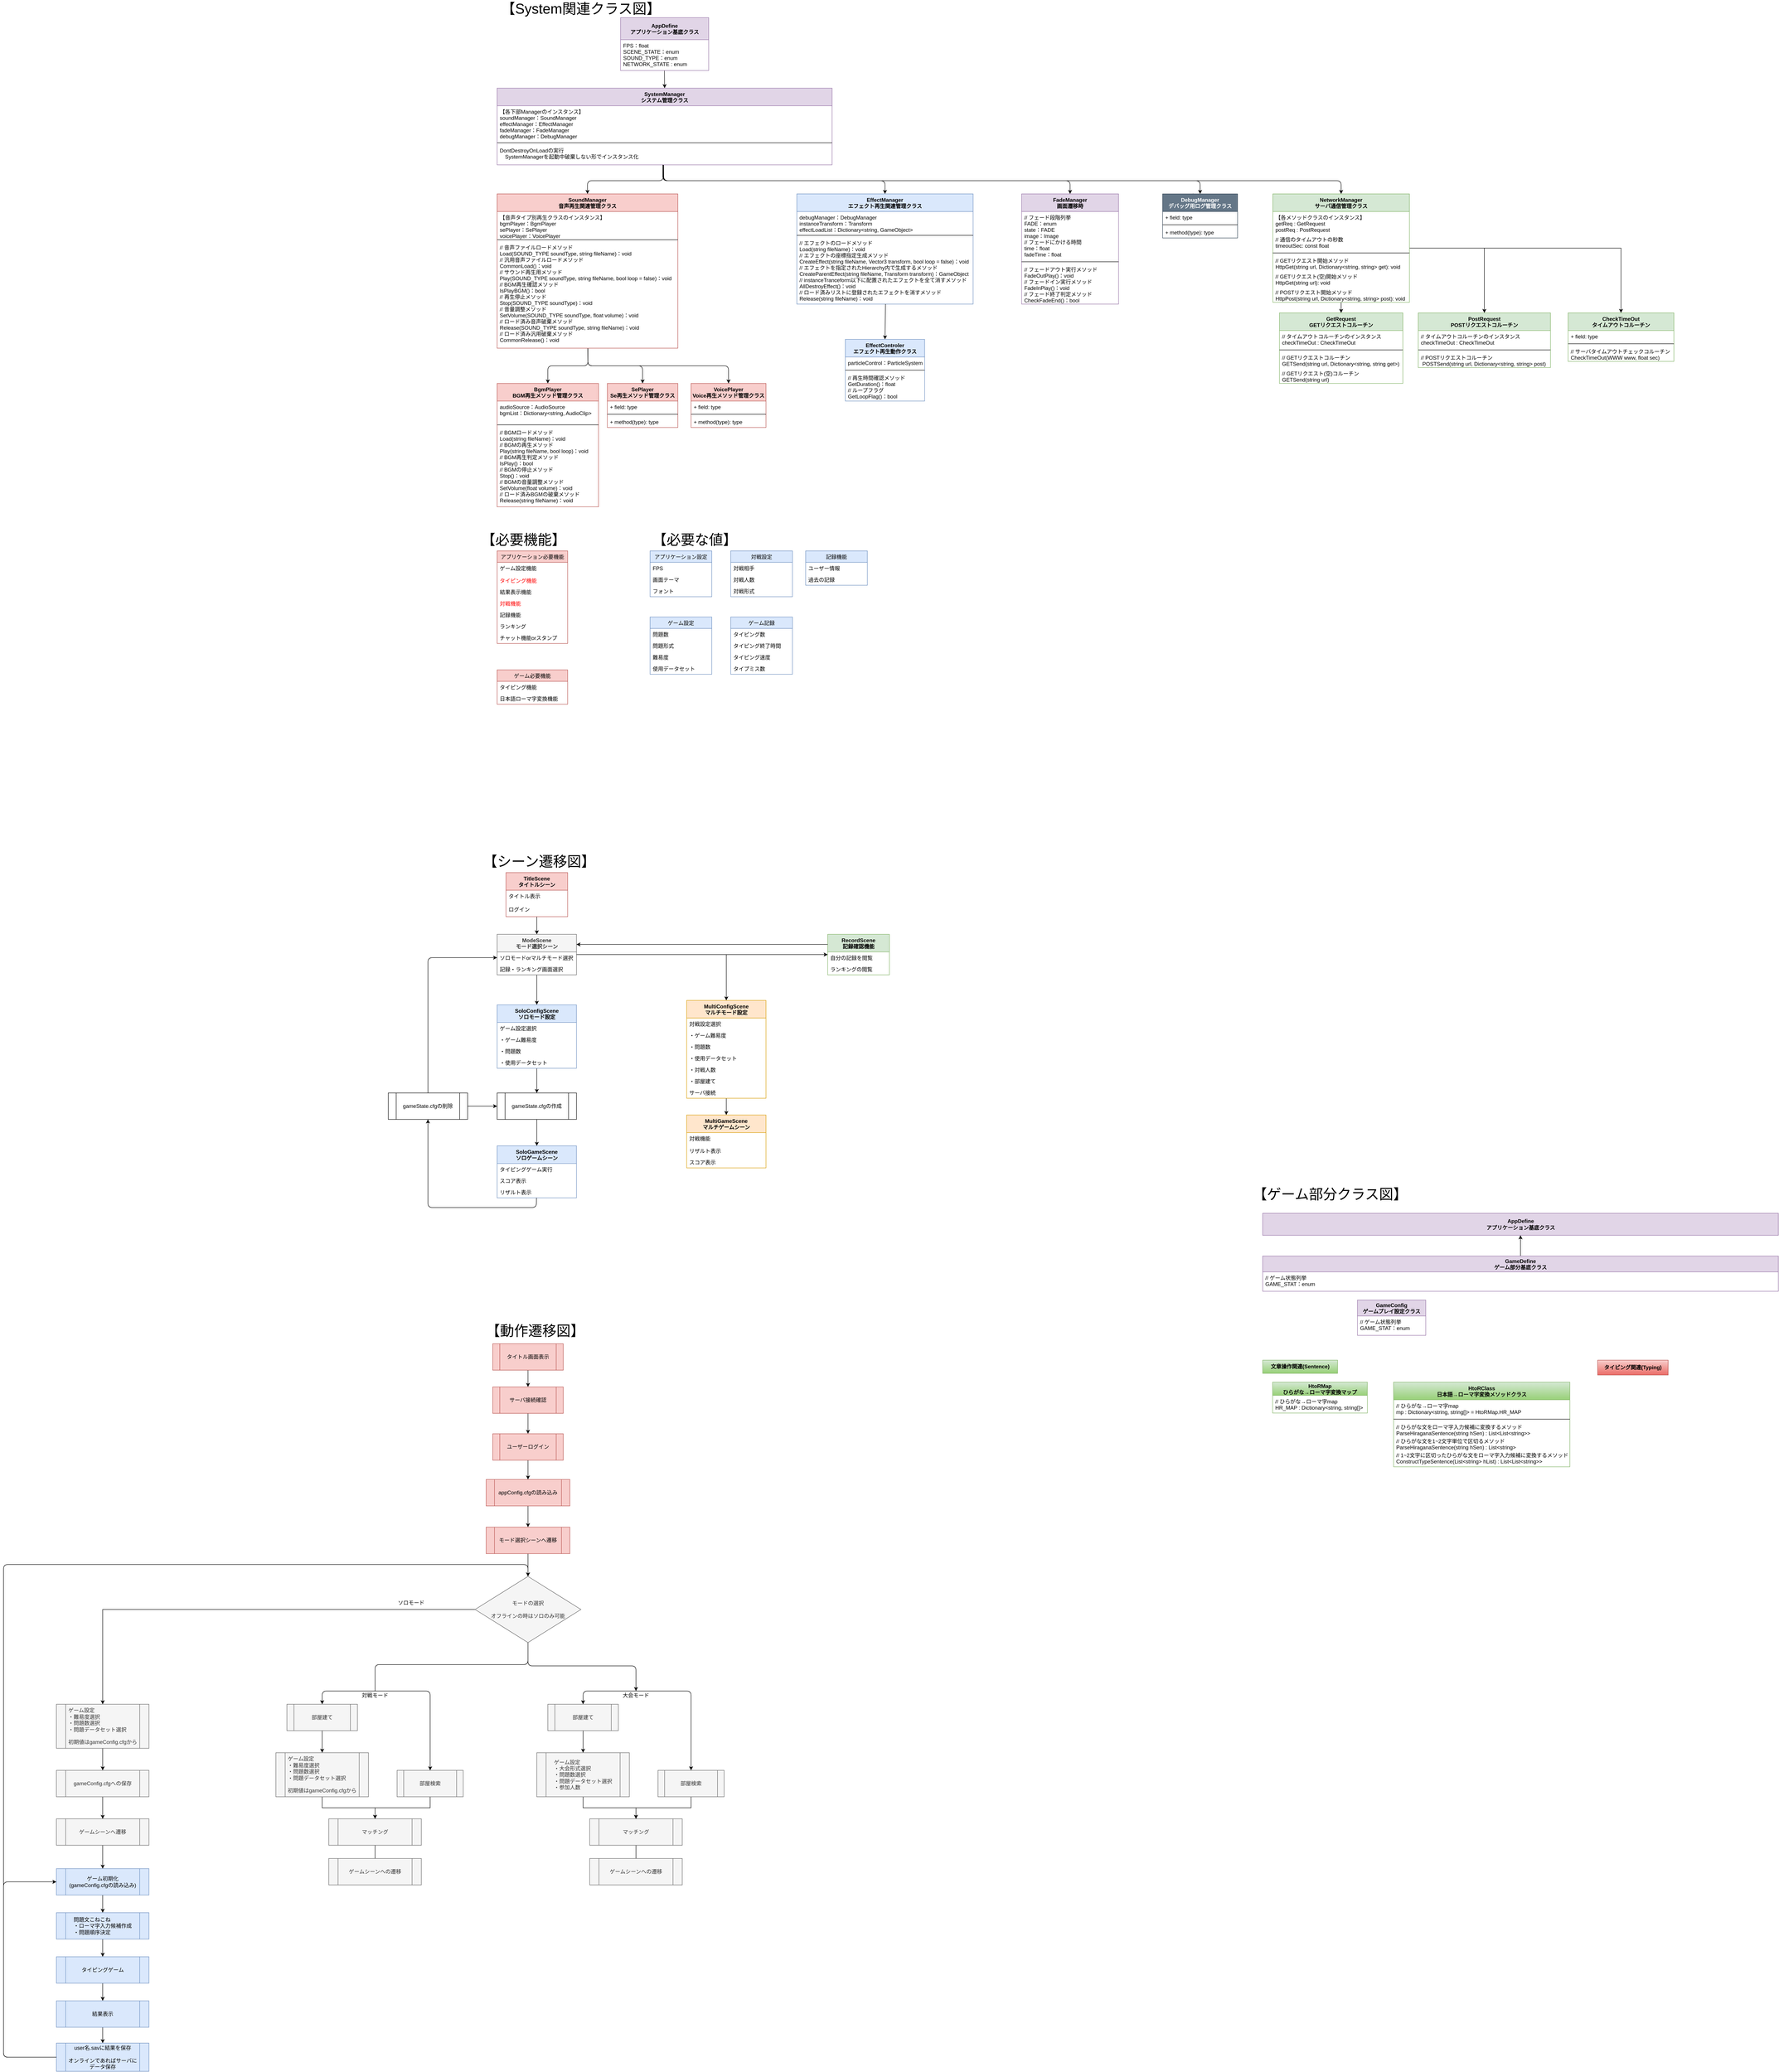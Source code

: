 <mxfile version="13.8.8" type="device"><diagram id="C5RBs43oDa-KdzZeNtuy" name="Page-1"><mxGraphModel dx="3721" dy="689" grid="1" gridSize="10" guides="1" tooltips="1" connect="1" arrows="1" fold="1" page="1" pageScale="1" pageWidth="827" pageHeight="1169" math="0" shadow="0"><root><mxCell id="WIyWlLk6GJQsqaUBKTNV-0"/><mxCell id="WIyWlLk6GJQsqaUBKTNV-1" parent="WIyWlLk6GJQsqaUBKTNV-0"/><mxCell id="BNkF4RuhNCeMHFRE1clk-36" value="" style="endArrow=classic;html=1;exitX=0.498;exitY=0.997;exitDx=0;exitDy=0;exitPerimeter=0;entryX=0.5;entryY=0;entryDx=0;entryDy=0;" parent="WIyWlLk6GJQsqaUBKTNV-1" source="BNkF4RuhNCeMHFRE1clk-22" target="BNkF4RuhNCeMHFRE1clk-25" edge="1"><mxGeometry width="50" height="50" relative="1" as="geometry"><mxPoint x="340" y="180" as="sourcePoint"/><mxPoint x="390" y="130" as="targetPoint"/></mxGeometry></mxCell><mxCell id="BNkF4RuhNCeMHFRE1clk-55" style="edgeStyle=orthogonalEdgeStyle;rounded=0;orthogonalLoop=1;jettySize=auto;html=1;exitX=0.25;exitY=0;exitDx=0;exitDy=0;entryX=0.406;entryY=-0.013;entryDx=0;entryDy=0;entryPerimeter=0;" parent="WIyWlLk6GJQsqaUBKTNV-1" source="BNkF4RuhNCeMHFRE1clk-50" target="BNkF4RuhNCeMHFRE1clk-50" edge="1"><mxGeometry relative="1" as="geometry"/></mxCell><mxCell id="BNkF4RuhNCeMHFRE1clk-72" value="" style="endArrow=classic;html=1;exitX=0.502;exitY=1.004;exitDx=0;exitDy=0;exitPerimeter=0;entryX=0.5;entryY=0;entryDx=0;entryDy=0;" parent="WIyWlLk6GJQsqaUBKTNV-1" source="BNkF4RuhNCeMHFRE1clk-48" target="BNkF4RuhNCeMHFRE1clk-60" edge="1"><mxGeometry width="50" height="50" relative="1" as="geometry"><mxPoint x="-90" y="830" as="sourcePoint"/><mxPoint x="-40" y="780" as="targetPoint"/><Array as="points"><mxPoint x="-554" y="870"/><mxPoint x="-645" y="870"/></Array></mxGeometry></mxCell><mxCell id="BNkF4RuhNCeMHFRE1clk-73" value="" style="endArrow=classic;html=1;exitX=0.502;exitY=0.998;exitDx=0;exitDy=0;exitPerimeter=0;entryX=0.5;entryY=0;entryDx=0;entryDy=0;" parent="WIyWlLk6GJQsqaUBKTNV-1" source="BNkF4RuhNCeMHFRE1clk-48" target="BNkF4RuhNCeMHFRE1clk-64" edge="1"><mxGeometry width="50" height="50" relative="1" as="geometry"><mxPoint x="-90" y="830" as="sourcePoint"/><mxPoint x="-40" y="780" as="targetPoint"/><Array as="points"><mxPoint x="-554" y="870"/><mxPoint x="-430" y="870"/></Array></mxGeometry></mxCell><mxCell id="BNkF4RuhNCeMHFRE1clk-74" value="" style="endArrow=classic;html=1;exitX=0.502;exitY=1.004;exitDx=0;exitDy=0;exitPerimeter=0;entryX=0.5;entryY=0;entryDx=0;entryDy=0;" parent="WIyWlLk6GJQsqaUBKTNV-1" source="BNkF4RuhNCeMHFRE1clk-48" target="BNkF4RuhNCeMHFRE1clk-68" edge="1"><mxGeometry width="50" height="50" relative="1" as="geometry"><mxPoint x="-90" y="830" as="sourcePoint"/><mxPoint x="-40" y="780" as="targetPoint"/><Array as="points"><mxPoint x="-554" y="870"/><mxPoint x="-235" y="870"/></Array></mxGeometry></mxCell><mxCell id="BNkF4RuhNCeMHFRE1clk-45" value="SoundManager&#10;音声再生関連管理クラス" style="swimlane;fontStyle=1;align=center;verticalAlign=top;childLayout=stackLayout;horizontal=1;startSize=40;horizontalStack=0;resizeParent=1;resizeParentMax=0;resizeLast=0;collapsible=1;marginBottom=0;fillColor=#f8cecc;strokeColor=#b85450;" parent="WIyWlLk6GJQsqaUBKTNV-1" vertex="1"><mxGeometry x="-760" y="480" width="410" height="350" as="geometry"/></mxCell><mxCell id="BNkF4RuhNCeMHFRE1clk-46" value="【音声タイプ別再生クラスのインスタンス】&#10;bgmPlayer：BgmPlayer&#10;sePlayer：SePlayer&#10;voicePlayer：VoicePlayer" style="text;strokeColor=none;fillColor=none;align=left;verticalAlign=top;spacingLeft=4;spacingRight=4;overflow=hidden;rotatable=0;points=[[0,0.5],[1,0.5]];portConstraint=eastwest;" parent="BNkF4RuhNCeMHFRE1clk-45" vertex="1"><mxGeometry y="40" width="410" height="60" as="geometry"/></mxCell><mxCell id="BNkF4RuhNCeMHFRE1clk-47" value="" style="line;strokeWidth=1;fillColor=none;align=left;verticalAlign=middle;spacingTop=-1;spacingLeft=3;spacingRight=3;rotatable=0;labelPosition=right;points=[];portConstraint=eastwest;" parent="BNkF4RuhNCeMHFRE1clk-45" vertex="1"><mxGeometry y="100" width="410" height="8" as="geometry"/></mxCell><mxCell id="BNkF4RuhNCeMHFRE1clk-48" value="// 音声ファイルロードメソッド&#10;Load(SOUND_TYPE soundType, string fileName)：void&#10;// 汎用音声ファイルロードメソッド&#10;CommonLoad()：void&#10;// サウンド再生用メソッド&#10;Play(SOUND_TYPE soundType, string fileName, bool loop = false)：void&#10;// BGM再生確認メソッド&#10;IsPlayBGM()：bool&#10;// 再生停止メソッド&#10;Stop(SOUND_TYPE soundType)：void&#10;// 音量調整メソッド&#10;SetVolume(SOUND_TYPE soundType, float volume)：void&#10;// ロード済み音声破棄メソッド&#10;Release(SOUND_TYPE soundType, string fileName)：void&#10;// ロード済み汎用破棄メソッド&#10;CommonRelease()：void&#10;" style="text;strokeColor=none;fillColor=none;align=left;verticalAlign=top;spacingLeft=4;spacingRight=4;overflow=hidden;rotatable=0;points=[[0,0.5],[1,0.5]];portConstraint=eastwest;" parent="BNkF4RuhNCeMHFRE1clk-45" vertex="1"><mxGeometry y="108" width="410" height="242" as="geometry"/></mxCell><mxCell id="BNkF4RuhNCeMHFRE1clk-76" value="" style="endArrow=classic;html=1;entryX=0.5;entryY=0;entryDx=0;entryDy=0;exitX=0.496;exitY=1;exitDx=0;exitDy=0;exitPerimeter=0;" parent="WIyWlLk6GJQsqaUBKTNV-1" source="BNkF4RuhNCeMHFRE1clk-28" target="BNkF4RuhNCeMHFRE1clk-45" edge="1"><mxGeometry width="50" height="50" relative="1" as="geometry"><mxPoint x="-390" y="450" as="sourcePoint"/><mxPoint x="-520" y="450" as="targetPoint"/><Array as="points"><mxPoint x="-383" y="450"/><mxPoint x="-555" y="450"/></Array></mxGeometry></mxCell><mxCell id="BNkF4RuhNCeMHFRE1clk-77" value="" style="endArrow=classic;html=1;entryX=0.5;entryY=0;entryDx=0;entryDy=0;exitX=0.496;exitY=1;exitDx=0;exitDy=0;exitPerimeter=0;" parent="WIyWlLk6GJQsqaUBKTNV-1" source="BNkF4RuhNCeMHFRE1clk-28" target="BNkF4RuhNCeMHFRE1clk-37" edge="1"><mxGeometry width="50" height="50" relative="1" as="geometry"><mxPoint x="-380" y="450" as="sourcePoint"/><mxPoint x="-280" y="300" as="targetPoint"/><Array as="points"><mxPoint x="-383" y="450"/><mxPoint x="120" y="450"/></Array></mxGeometry></mxCell><mxCell id="BNkF4RuhNCeMHFRE1clk-78" value="" style="endArrow=classic;html=1;exitX=0.495;exitY=0.996;exitDx=0;exitDy=0;exitPerimeter=0;entryX=0.5;entryY=0;entryDx=0;entryDy=0;" parent="WIyWlLk6GJQsqaUBKTNV-1" source="BNkF4RuhNCeMHFRE1clk-28" target="BNkF4RuhNCeMHFRE1clk-41" edge="1"><mxGeometry width="50" height="50" relative="1" as="geometry"><mxPoint x="-310" y="640" as="sourcePoint"/><mxPoint x="-260" y="590" as="targetPoint"/><Array as="points"><mxPoint x="-384" y="450"/><mxPoint x="540" y="450"/></Array></mxGeometry></mxCell><mxCell id="BNkF4RuhNCeMHFRE1clk-79" value="" style="endArrow=classic;html=1;exitX=0.497;exitY=0.996;exitDx=0;exitDy=0;exitPerimeter=0;entryX=0.5;entryY=0;entryDx=0;entryDy=0;" parent="WIyWlLk6GJQsqaUBKTNV-1" source="BNkF4RuhNCeMHFRE1clk-28" target="BNkF4RuhNCeMHFRE1clk-50" edge="1"><mxGeometry width="50" height="50" relative="1" as="geometry"><mxPoint x="-150" y="560" as="sourcePoint"/><mxPoint x="-100" y="510" as="targetPoint"/><Array as="points"><mxPoint x="-382" y="450"/><mxPoint x="285" y="450"/><mxPoint x="835" y="450"/></Array></mxGeometry></mxCell><mxCell id="BNkF4RuhNCeMHFRE1clk-21" value="AppDefine&#10;アプリケーション基底クラス" style="swimlane;fontStyle=1;childLayout=stackLayout;horizontal=1;startSize=50;fillColor=#e1d5e7;horizontalStack=0;resizeParent=1;resizeParentMax=0;resizeLast=0;collapsible=1;marginBottom=0;strokeColor=#9673a6;" parent="WIyWlLk6GJQsqaUBKTNV-1" vertex="1"><mxGeometry x="-480" y="80" width="200" height="120" as="geometry"/></mxCell><mxCell id="BNkF4RuhNCeMHFRE1clk-22" value="FPS：float&#10;SCENE_STATE：enum&#10;SOUND_TYPE：enum&#10;NETWORK_STATE : enum" style="text;strokeColor=none;fillColor=none;align=left;verticalAlign=top;spacingLeft=4;spacingRight=4;overflow=hidden;rotatable=0;points=[[0,0.5],[1,0.5]];portConstraint=eastwest;" parent="BNkF4RuhNCeMHFRE1clk-21" vertex="1"><mxGeometry y="50" width="200" height="70" as="geometry"/></mxCell><mxCell id="BNkF4RuhNCeMHFRE1clk-60" value="BgmPlayer&#10;BGM再生メソッド管理クラス" style="swimlane;fontStyle=1;align=center;verticalAlign=top;childLayout=stackLayout;horizontal=1;startSize=40;horizontalStack=0;resizeParent=1;resizeParentMax=0;resizeLast=0;collapsible=1;marginBottom=0;fillColor=#f8cecc;strokeColor=#b85450;" parent="WIyWlLk6GJQsqaUBKTNV-1" vertex="1"><mxGeometry x="-760" y="910" width="230" height="280" as="geometry"/></mxCell><mxCell id="BNkF4RuhNCeMHFRE1clk-61" value="audioSource：AudioSource&#10;bgmList：Dictionary&lt;string, AudioClip&gt;" style="text;strokeColor=none;fillColor=none;align=left;verticalAlign=top;spacingLeft=4;spacingRight=4;overflow=hidden;rotatable=0;points=[[0,0.5],[1,0.5]];portConstraint=eastwest;" parent="BNkF4RuhNCeMHFRE1clk-60" vertex="1"><mxGeometry y="40" width="230" height="50" as="geometry"/></mxCell><mxCell id="BNkF4RuhNCeMHFRE1clk-62" value="" style="line;strokeWidth=1;fillColor=none;align=left;verticalAlign=middle;spacingTop=-1;spacingLeft=3;spacingRight=3;rotatable=0;labelPosition=right;points=[];portConstraint=eastwest;" parent="BNkF4RuhNCeMHFRE1clk-60" vertex="1"><mxGeometry y="90" width="230" height="8" as="geometry"/></mxCell><mxCell id="BNkF4RuhNCeMHFRE1clk-63" value="// BGMロードメソッド&#10;Load(string fileName)：void&#10;// BGMの再生メソッド&#10;Play(string fileName, bool loop)：void&#10;// BGM再生判定メソッド&#10;IsPlay()：bool&#10;// BGMの停止メソッド&#10;Stop()：void&#10;// BGMの音量調整メソッド&#10;SetVolume(float volume)：void&#10;// ロード済みBGMの破棄メソッド&#10;Release(string fileName)：void" style="text;strokeColor=none;fillColor=none;align=left;verticalAlign=top;spacingLeft=4;spacingRight=4;overflow=hidden;rotatable=0;points=[[0,0.5],[1,0.5]];portConstraint=eastwest;" parent="BNkF4RuhNCeMHFRE1clk-60" vertex="1"><mxGeometry y="98" width="230" height="182" as="geometry"/></mxCell><mxCell id="BNkF4RuhNCeMHFRE1clk-68" value="VoicePlayer&#10;Voice再生メソッド管理クラス" style="swimlane;fontStyle=1;align=center;verticalAlign=top;childLayout=stackLayout;horizontal=1;startSize=40;horizontalStack=0;resizeParent=1;resizeParentMax=0;resizeLast=0;collapsible=1;marginBottom=0;fillColor=#f8cecc;strokeColor=#b85450;" parent="WIyWlLk6GJQsqaUBKTNV-1" vertex="1"><mxGeometry x="-320" y="910" width="170" height="100" as="geometry"/></mxCell><mxCell id="BNkF4RuhNCeMHFRE1clk-69" value="+ field: type" style="text;strokeColor=none;fillColor=none;align=left;verticalAlign=top;spacingLeft=4;spacingRight=4;overflow=hidden;rotatable=0;points=[[0,0.5],[1,0.5]];portConstraint=eastwest;" parent="BNkF4RuhNCeMHFRE1clk-68" vertex="1"><mxGeometry y="40" width="170" height="26" as="geometry"/></mxCell><mxCell id="BNkF4RuhNCeMHFRE1clk-70" value="" style="line;strokeWidth=1;fillColor=none;align=left;verticalAlign=middle;spacingTop=-1;spacingLeft=3;spacingRight=3;rotatable=0;labelPosition=right;points=[];portConstraint=eastwest;" parent="BNkF4RuhNCeMHFRE1clk-68" vertex="1"><mxGeometry y="66" width="170" height="8" as="geometry"/></mxCell><mxCell id="BNkF4RuhNCeMHFRE1clk-71" value="+ method(type): type" style="text;strokeColor=none;fillColor=none;align=left;verticalAlign=top;spacingLeft=4;spacingRight=4;overflow=hidden;rotatable=0;points=[[0,0.5],[1,0.5]];portConstraint=eastwest;" parent="BNkF4RuhNCeMHFRE1clk-68" vertex="1"><mxGeometry y="74" width="170" height="26" as="geometry"/></mxCell><mxCell id="BNkF4RuhNCeMHFRE1clk-81" value="&lt;font style=&quot;font-size: 32px&quot;&gt;【System関連クラス図】&lt;/font&gt;" style="text;html=1;strokeColor=none;fillColor=none;align=center;verticalAlign=middle;whiteSpace=wrap;rounded=0;" parent="WIyWlLk6GJQsqaUBKTNV-1" vertex="1"><mxGeometry x="-760" y="40" width="380" height="40" as="geometry"/></mxCell><mxCell id="BNkF4RuhNCeMHFRE1clk-37" value="EffectManager&#10;エフェクト再生関連管理クラス" style="swimlane;fontStyle=1;align=center;verticalAlign=top;childLayout=stackLayout;horizontal=1;startSize=40;horizontalStack=0;resizeParent=1;resizeParentMax=0;resizeLast=0;collapsible=1;marginBottom=0;fillColor=#dae8fc;strokeColor=#6c8ebf;" parent="WIyWlLk6GJQsqaUBKTNV-1" vertex="1"><mxGeometry x="-80" y="480" width="400" height="250" as="geometry"/></mxCell><mxCell id="BNkF4RuhNCeMHFRE1clk-38" value="debugManager：DebugManager&#10;instanceTransform：Transform&#10;effectLoadList：Dictionary&lt;string, GameObject&gt;" style="text;strokeColor=none;fillColor=none;align=left;verticalAlign=top;spacingLeft=4;spacingRight=4;overflow=hidden;rotatable=0;points=[[0,0.5],[1,0.5]];portConstraint=eastwest;" parent="BNkF4RuhNCeMHFRE1clk-37" vertex="1"><mxGeometry y="40" width="400" height="50" as="geometry"/></mxCell><mxCell id="BNkF4RuhNCeMHFRE1clk-39" value="" style="line;strokeWidth=1;fillColor=none;align=left;verticalAlign=middle;spacingTop=-1;spacingLeft=3;spacingRight=3;rotatable=0;labelPosition=right;points=[];portConstraint=eastwest;" parent="BNkF4RuhNCeMHFRE1clk-37" vertex="1"><mxGeometry y="90" width="400" height="8" as="geometry"/></mxCell><mxCell id="BNkF4RuhNCeMHFRE1clk-40" value="// エフェクトのロードメソッド&#10;Load(string fileName)：void&#10;// エフェクトの座標指定生成メソッド&#10;CreateEffect(string fileName, Vector3 transform, bool loop = false)：void&#10;// エフェクトを指定されたHierarchy内で生成するメソッド&#10;CreateParentEffect(string fileName, Transform transform)：GameObject&#10;// instanceTranceform以下に配置されたエフェクトを全て消すメソッド&#10;AllDestroyEffect()：void&#10;// ロード済みリストに登録されたエフェクトを消すメソッド&#10;Release(string fileName)：void&#10;&#10;" style="text;strokeColor=none;fillColor=none;align=left;verticalAlign=top;spacingLeft=4;spacingRight=4;overflow=hidden;rotatable=0;points=[[0,0.5],[1,0.5]];portConstraint=eastwest;" parent="BNkF4RuhNCeMHFRE1clk-37" vertex="1"><mxGeometry y="98" width="400" height="152" as="geometry"/></mxCell><mxCell id="BNkF4RuhNCeMHFRE1clk-50" value="DebugManager&#10;デバッグ用ログ管理クラス" style="swimlane;fontStyle=1;align=center;verticalAlign=top;childLayout=stackLayout;horizontal=1;startSize=40;horizontalStack=0;resizeParent=1;resizeParentMax=0;resizeLast=0;collapsible=1;marginBottom=0;fillColor=#647687;strokeColor=#314354;fontColor=#ffffff;" parent="WIyWlLk6GJQsqaUBKTNV-1" vertex="1"><mxGeometry x="750" y="480" width="170" height="100" as="geometry"/></mxCell><mxCell id="BNkF4RuhNCeMHFRE1clk-51" value="+ field: type" style="text;strokeColor=none;fillColor=none;align=left;verticalAlign=top;spacingLeft=4;spacingRight=4;overflow=hidden;rotatable=0;points=[[0,0.5],[1,0.5]];portConstraint=eastwest;" parent="BNkF4RuhNCeMHFRE1clk-50" vertex="1"><mxGeometry y="40" width="170" height="26" as="geometry"/></mxCell><mxCell id="BNkF4RuhNCeMHFRE1clk-52" value="" style="line;strokeWidth=1;fillColor=none;align=left;verticalAlign=middle;spacingTop=-1;spacingLeft=3;spacingRight=3;rotatable=0;labelPosition=right;points=[];portConstraint=eastwest;" parent="BNkF4RuhNCeMHFRE1clk-50" vertex="1"><mxGeometry y="66" width="170" height="8" as="geometry"/></mxCell><mxCell id="BNkF4RuhNCeMHFRE1clk-53" value="+ method(type): type" style="text;strokeColor=none;fillColor=none;align=left;verticalAlign=top;spacingLeft=4;spacingRight=4;overflow=hidden;rotatable=0;points=[[0,0.5],[1,0.5]];portConstraint=eastwest;" parent="BNkF4RuhNCeMHFRE1clk-50" vertex="1"><mxGeometry y="74" width="170" height="26" as="geometry"/></mxCell><mxCell id="BNkF4RuhNCeMHFRE1clk-41" value="FadeManager&#10;画面遷移時" style="swimlane;fontStyle=1;align=center;verticalAlign=top;childLayout=stackLayout;horizontal=1;startSize=40;horizontalStack=0;resizeParent=1;resizeParentMax=0;resizeLast=0;collapsible=1;marginBottom=0;fillColor=#e1d5e7;strokeColor=#9673a6;" parent="WIyWlLk6GJQsqaUBKTNV-1" vertex="1"><mxGeometry x="430" y="480" width="220" height="250" as="geometry"/></mxCell><mxCell id="BNkF4RuhNCeMHFRE1clk-42" value="// フェード段階列挙&#10;FADE：enum&#10;state：FADE&#10;image：Image&#10;// フェードにかける時間&#10;time：float&#10;fadeTime：float&#10;" style="text;strokeColor=none;fillColor=none;align=left;verticalAlign=top;spacingLeft=4;spacingRight=4;overflow=hidden;rotatable=0;points=[[0,0.5],[1,0.5]];portConstraint=eastwest;" parent="BNkF4RuhNCeMHFRE1clk-41" vertex="1"><mxGeometry y="40" width="220" height="110" as="geometry"/></mxCell><mxCell id="BNkF4RuhNCeMHFRE1clk-43" value="" style="line;strokeWidth=1;fillColor=none;align=left;verticalAlign=middle;spacingTop=-1;spacingLeft=3;spacingRight=3;rotatable=0;labelPosition=right;points=[];portConstraint=eastwest;" parent="BNkF4RuhNCeMHFRE1clk-41" vertex="1"><mxGeometry y="150" width="220" height="8" as="geometry"/></mxCell><mxCell id="BNkF4RuhNCeMHFRE1clk-44" value="// フェードアウト実行メソッド&#10;FadeOutPlay()：void&#10;// フェードイン実行メソッド&#10;FadeInPlay()：void&#10;// フェード終了判定メソッド&#10;CheckFadeEnd()：bool" style="text;strokeColor=none;fillColor=none;align=left;verticalAlign=top;spacingLeft=4;spacingRight=4;overflow=hidden;rotatable=0;points=[[0,0.5],[1,0.5]];portConstraint=eastwest;" parent="BNkF4RuhNCeMHFRE1clk-41" vertex="1"><mxGeometry y="158" width="220" height="92" as="geometry"/></mxCell><mxCell id="BNkF4RuhNCeMHFRE1clk-64" value="SePlayer&#10;Se再生メソッド管理クラス" style="swimlane;fontStyle=1;align=center;verticalAlign=top;childLayout=stackLayout;horizontal=1;startSize=40;horizontalStack=0;resizeParent=1;resizeParentMax=0;resizeLast=0;collapsible=1;marginBottom=0;fillColor=#f8cecc;strokeColor=#b85450;" parent="WIyWlLk6GJQsqaUBKTNV-1" vertex="1"><mxGeometry x="-510" y="910" width="160" height="100" as="geometry"/></mxCell><mxCell id="BNkF4RuhNCeMHFRE1clk-65" value="+ field: type" style="text;strokeColor=none;fillColor=none;align=left;verticalAlign=top;spacingLeft=4;spacingRight=4;overflow=hidden;rotatable=0;points=[[0,0.5],[1,0.5]];portConstraint=eastwest;" parent="BNkF4RuhNCeMHFRE1clk-64" vertex="1"><mxGeometry y="40" width="160" height="26" as="geometry"/></mxCell><mxCell id="BNkF4RuhNCeMHFRE1clk-66" value="" style="line;strokeWidth=1;fillColor=none;align=left;verticalAlign=middle;spacingTop=-1;spacingLeft=3;spacingRight=3;rotatable=0;labelPosition=right;points=[];portConstraint=eastwest;" parent="BNkF4RuhNCeMHFRE1clk-64" vertex="1"><mxGeometry y="66" width="160" height="8" as="geometry"/></mxCell><mxCell id="BNkF4RuhNCeMHFRE1clk-67" value="+ method(type): type" style="text;strokeColor=none;fillColor=none;align=left;verticalAlign=top;spacingLeft=4;spacingRight=4;overflow=hidden;rotatable=0;points=[[0,0.5],[1,0.5]];portConstraint=eastwest;" parent="BNkF4RuhNCeMHFRE1clk-64" vertex="1"><mxGeometry y="74" width="160" height="26" as="geometry"/></mxCell><mxCell id="gTU1Oj40J1j2sNcvfgOz-4" value="" style="endArrow=classic;html=1;exitX=0.503;exitY=1;exitDx=0;exitDy=0;exitPerimeter=0;entryX=0.5;entryY=0;entryDx=0;entryDy=0;" parent="WIyWlLk6GJQsqaUBKTNV-1" source="BNkF4RuhNCeMHFRE1clk-40" target="gTU1Oj40J1j2sNcvfgOz-0" edge="1"><mxGeometry width="50" height="50" relative="1" as="geometry"><mxPoint x="80" y="760" as="sourcePoint"/><mxPoint x="130" y="710" as="targetPoint"/></mxGeometry></mxCell><mxCell id="gTU1Oj40J1j2sNcvfgOz-0" value="EffectControler&#10;エフェクト再生動作クラス" style="swimlane;fontStyle=1;align=center;verticalAlign=top;childLayout=stackLayout;horizontal=1;startSize=40;horizontalStack=0;resizeParent=1;resizeParentMax=0;resizeLast=0;collapsible=1;marginBottom=0;fillColor=#dae8fc;strokeColor=#6c8ebf;" parent="WIyWlLk6GJQsqaUBKTNV-1" vertex="1"><mxGeometry x="30" y="810" width="180" height="140" as="geometry"/></mxCell><mxCell id="gTU1Oj40J1j2sNcvfgOz-1" value="particleControl：ParticleSystem" style="text;strokeColor=none;fillColor=none;align=left;verticalAlign=top;spacingLeft=4;spacingRight=4;overflow=hidden;rotatable=0;points=[[0,0.5],[1,0.5]];portConstraint=eastwest;" parent="gTU1Oj40J1j2sNcvfgOz-0" vertex="1"><mxGeometry y="40" width="180" height="26" as="geometry"/></mxCell><mxCell id="gTU1Oj40J1j2sNcvfgOz-2" value="" style="line;strokeWidth=1;fillColor=none;align=left;verticalAlign=middle;spacingTop=-1;spacingLeft=3;spacingRight=3;rotatable=0;labelPosition=right;points=[];portConstraint=eastwest;" parent="gTU1Oj40J1j2sNcvfgOz-0" vertex="1"><mxGeometry y="66" width="180" height="8" as="geometry"/></mxCell><mxCell id="gTU1Oj40J1j2sNcvfgOz-3" value="// 再生時間確認メソッド&#10;GetDuration()：float&#10;// ループフラグ&#10;GetLoopFlag()：bool&#10;" style="text;strokeColor=none;fillColor=none;align=left;verticalAlign=top;spacingLeft=4;spacingRight=4;overflow=hidden;rotatable=0;points=[[0,0.5],[1,0.5]];portConstraint=eastwest;" parent="gTU1Oj40J1j2sNcvfgOz-0" vertex="1"><mxGeometry y="74" width="180" height="66" as="geometry"/></mxCell><mxCell id="gTU1Oj40J1j2sNcvfgOz-5" value="&lt;font style=&quot;font-size: 32px&quot;&gt;【必要機能】&lt;/font&gt;" style="text;html=1;strokeColor=none;fillColor=none;align=center;verticalAlign=middle;whiteSpace=wrap;rounded=0;" parent="WIyWlLk6GJQsqaUBKTNV-1" vertex="1"><mxGeometry x="-800" y="1240" width="200" height="50" as="geometry"/></mxCell><mxCell id="BNkF4RuhNCeMHFRE1clk-25" value="SystemManager&#10;システム管理クラス" style="swimlane;fontStyle=1;align=center;verticalAlign=top;childLayout=stackLayout;horizontal=1;startSize=40;horizontalStack=0;resizeParent=1;resizeParentMax=0;resizeLast=0;collapsible=1;marginBottom=0;fillColor=#e1d5e7;strokeColor=#9673a6;" parent="WIyWlLk6GJQsqaUBKTNV-1" vertex="1"><mxGeometry x="-760" y="240" width="760" height="174" as="geometry"/></mxCell><mxCell id="BNkF4RuhNCeMHFRE1clk-26" value="【各下部Managerのインスタンス】&#10;soundManager：SoundManager&#10;effectManager：EffectManager&#10;fadeManager：FadeManager&#10;debugManager：DebugManager&#10;  &#10;" style="text;strokeColor=none;fillColor=none;align=left;verticalAlign=top;spacingLeft=4;spacingRight=4;overflow=hidden;rotatable=0;points=[[0,0.5],[1,0.5]];portConstraint=eastwest;" parent="BNkF4RuhNCeMHFRE1clk-25" vertex="1"><mxGeometry y="40" width="760" height="80" as="geometry"/></mxCell><mxCell id="BNkF4RuhNCeMHFRE1clk-27" value="" style="line;strokeWidth=1;fillColor=none;align=left;verticalAlign=middle;spacingTop=-1;spacingLeft=3;spacingRight=3;rotatable=0;labelPosition=right;points=[];portConstraint=eastwest;" parent="BNkF4RuhNCeMHFRE1clk-25" vertex="1"><mxGeometry y="120" width="760" height="8" as="geometry"/></mxCell><mxCell id="BNkF4RuhNCeMHFRE1clk-28" value="DontDestroyOnLoadの実行&#10;　SystemManagerを起動中破棄しない形でインスタンス化" style="text;strokeColor=none;fillColor=none;align=left;verticalAlign=top;spacingLeft=4;spacingRight=4;overflow=hidden;rotatable=0;points=[[0,0.5],[1,0.5]];portConstraint=eastwest;" parent="BNkF4RuhNCeMHFRE1clk-25" vertex="1"><mxGeometry y="128" width="760" height="46" as="geometry"/></mxCell><mxCell id="gTU1Oj40J1j2sNcvfgOz-10" value="アプリケーション必要機能" style="swimlane;fontStyle=0;childLayout=stackLayout;horizontal=1;startSize=26;fillColor=#f8cecc;horizontalStack=0;resizeParent=1;resizeParentMax=0;resizeLast=0;collapsible=1;marginBottom=0;strokeColor=#b85450;" parent="WIyWlLk6GJQsqaUBKTNV-1" vertex="1"><mxGeometry x="-760" y="1290" width="160" height="210" as="geometry"/></mxCell><mxCell id="gTU1Oj40J1j2sNcvfgOz-19" value="ゲーム設定機能" style="text;strokeColor=none;fillColor=none;align=left;verticalAlign=top;spacingLeft=4;spacingRight=4;overflow=hidden;rotatable=0;points=[[0,0.5],[1,0.5]];portConstraint=eastwest;" parent="gTU1Oj40J1j2sNcvfgOz-10" vertex="1"><mxGeometry y="26" width="160" height="28" as="geometry"/></mxCell><mxCell id="gTU1Oj40J1j2sNcvfgOz-11" value="タイピング機能" style="text;strokeColor=none;fillColor=none;align=left;verticalAlign=top;spacingLeft=4;spacingRight=4;overflow=hidden;rotatable=0;points=[[0,0.5],[1,0.5]];portConstraint=eastwest;fontColor=#FF0000;" parent="gTU1Oj40J1j2sNcvfgOz-10" vertex="1"><mxGeometry y="54" width="160" height="26" as="geometry"/></mxCell><mxCell id="gTU1Oj40J1j2sNcvfgOz-26" value="結果表示機能" style="text;strokeColor=none;fillColor=none;align=left;verticalAlign=top;spacingLeft=4;spacingRight=4;overflow=hidden;rotatable=0;points=[[0,0.5],[1,0.5]];portConstraint=eastwest;" parent="gTU1Oj40J1j2sNcvfgOz-10" vertex="1"><mxGeometry y="80" width="160" height="26" as="geometry"/></mxCell><mxCell id="gTU1Oj40J1j2sNcvfgOz-12" value="対戦機能" style="text;strokeColor=none;fillColor=none;align=left;verticalAlign=top;spacingLeft=4;spacingRight=4;overflow=hidden;rotatable=0;points=[[0,0.5],[1,0.5]];portConstraint=eastwest;fontColor=#FF0000;" parent="gTU1Oj40J1j2sNcvfgOz-10" vertex="1"><mxGeometry y="106" width="160" height="26" as="geometry"/></mxCell><mxCell id="gTU1Oj40J1j2sNcvfgOz-13" value="記録機能" style="text;strokeColor=none;fillColor=none;align=left;verticalAlign=top;spacingLeft=4;spacingRight=4;overflow=hidden;rotatable=0;points=[[0,0.5],[1,0.5]];portConstraint=eastwest;" parent="gTU1Oj40J1j2sNcvfgOz-10" vertex="1"><mxGeometry y="132" width="160" height="26" as="geometry"/></mxCell><mxCell id="gTU1Oj40J1j2sNcvfgOz-14" value="ランキング&#10;" style="text;strokeColor=none;fillColor=none;align=left;verticalAlign=top;spacingLeft=4;spacingRight=4;overflow=hidden;rotatable=0;points=[[0,0.5],[1,0.5]];portConstraint=eastwest;" parent="gTU1Oj40J1j2sNcvfgOz-10" vertex="1"><mxGeometry y="158" width="160" height="26" as="geometry"/></mxCell><mxCell id="gTU1Oj40J1j2sNcvfgOz-15" value="チャット機能orスタンプ" style="text;strokeColor=none;fillColor=none;align=left;verticalAlign=top;spacingLeft=4;spacingRight=4;overflow=hidden;rotatable=0;points=[[0,0.5],[1,0.5]];portConstraint=eastwest;" parent="gTU1Oj40J1j2sNcvfgOz-10" vertex="1"><mxGeometry y="184" width="160" height="26" as="geometry"/></mxCell><mxCell id="gTU1Oj40J1j2sNcvfgOz-30" value="ゲーム設定" style="swimlane;fontStyle=0;childLayout=stackLayout;horizontal=1;startSize=26;fillColor=#dae8fc;horizontalStack=0;resizeParent=1;resizeParentMax=0;resizeLast=0;collapsible=1;marginBottom=0;strokeColor=#6c8ebf;" parent="WIyWlLk6GJQsqaUBKTNV-1" vertex="1"><mxGeometry x="-413" y="1440" width="140" height="130" as="geometry"/></mxCell><mxCell id="gTU1Oj40J1j2sNcvfgOz-31" value="問題数" style="text;strokeColor=none;fillColor=none;align=left;verticalAlign=top;spacingLeft=4;spacingRight=4;overflow=hidden;rotatable=0;points=[[0,0.5],[1,0.5]];portConstraint=eastwest;" parent="gTU1Oj40J1j2sNcvfgOz-30" vertex="1"><mxGeometry y="26" width="140" height="26" as="geometry"/></mxCell><mxCell id="gTU1Oj40J1j2sNcvfgOz-32" value="問題形式" style="text;strokeColor=none;fillColor=none;align=left;verticalAlign=top;spacingLeft=4;spacingRight=4;overflow=hidden;rotatable=0;points=[[0,0.5],[1,0.5]];portConstraint=eastwest;" parent="gTU1Oj40J1j2sNcvfgOz-30" vertex="1"><mxGeometry y="52" width="140" height="26" as="geometry"/></mxCell><mxCell id="gTU1Oj40J1j2sNcvfgOz-33" value="難易度" style="text;strokeColor=none;fillColor=none;align=left;verticalAlign=top;spacingLeft=4;spacingRight=4;overflow=hidden;rotatable=0;points=[[0,0.5],[1,0.5]];portConstraint=eastwest;" parent="gTU1Oj40J1j2sNcvfgOz-30" vertex="1"><mxGeometry y="78" width="140" height="26" as="geometry"/></mxCell><mxCell id="gTU1Oj40J1j2sNcvfgOz-88" value="使用データセット" style="text;strokeColor=none;fillColor=none;align=left;verticalAlign=top;spacingLeft=4;spacingRight=4;overflow=hidden;rotatable=0;points=[[0,0.5],[1,0.5]];portConstraint=eastwest;" parent="gTU1Oj40J1j2sNcvfgOz-30" vertex="1"><mxGeometry y="104" width="140" height="26" as="geometry"/></mxCell><mxCell id="gTU1Oj40J1j2sNcvfgOz-35" value="ゲーム必要機能" style="swimlane;fontStyle=0;childLayout=stackLayout;horizontal=1;startSize=26;fillColor=#f8cecc;horizontalStack=0;resizeParent=1;resizeParentMax=0;resizeLast=0;collapsible=1;marginBottom=0;strokeColor=#b85450;" parent="WIyWlLk6GJQsqaUBKTNV-1" vertex="1"><mxGeometry x="-760" y="1560" width="160" height="78" as="geometry"/></mxCell><mxCell id="gTU1Oj40J1j2sNcvfgOz-36" value="タイピング機能" style="text;strokeColor=none;fillColor=none;align=left;verticalAlign=top;spacingLeft=4;spacingRight=4;overflow=hidden;rotatable=0;points=[[0,0.5],[1,0.5]];portConstraint=eastwest;" parent="gTU1Oj40J1j2sNcvfgOz-35" vertex="1"><mxGeometry y="26" width="160" height="26" as="geometry"/></mxCell><mxCell id="gTU1Oj40J1j2sNcvfgOz-37" value="日本語ローマ字変換機能" style="text;strokeColor=none;fillColor=none;align=left;verticalAlign=top;spacingLeft=4;spacingRight=4;overflow=hidden;rotatable=0;points=[[0,0.5],[1,0.5]];portConstraint=eastwest;" parent="gTU1Oj40J1j2sNcvfgOz-35" vertex="1"><mxGeometry y="52" width="160" height="26" as="geometry"/></mxCell><mxCell id="gTU1Oj40J1j2sNcvfgOz-25" value="ゲーム記録" style="swimlane;fontStyle=0;childLayout=stackLayout;horizontal=1;startSize=26;fillColor=#dae8fc;horizontalStack=0;resizeParent=1;resizeParentMax=0;resizeLast=0;collapsible=1;marginBottom=0;strokeColor=#6c8ebf;" parent="WIyWlLk6GJQsqaUBKTNV-1" vertex="1"><mxGeometry x="-230" y="1440" width="140" height="130" as="geometry"/></mxCell><mxCell id="gTU1Oj40J1j2sNcvfgOz-27" value="タイピング数" style="text;strokeColor=none;fillColor=none;align=left;verticalAlign=top;spacingLeft=4;spacingRight=4;overflow=hidden;rotatable=0;points=[[0,0.5],[1,0.5]];portConstraint=eastwest;" parent="gTU1Oj40J1j2sNcvfgOz-25" vertex="1"><mxGeometry y="26" width="140" height="26" as="geometry"/></mxCell><mxCell id="gTU1Oj40J1j2sNcvfgOz-28" value="タイピング終了時間" style="text;strokeColor=none;fillColor=none;align=left;verticalAlign=top;spacingLeft=4;spacingRight=4;overflow=hidden;rotatable=0;points=[[0,0.5],[1,0.5]];portConstraint=eastwest;" parent="gTU1Oj40J1j2sNcvfgOz-25" vertex="1"><mxGeometry y="52" width="140" height="26" as="geometry"/></mxCell><mxCell id="gTU1Oj40J1j2sNcvfgOz-29" value="タイピング速度" style="text;strokeColor=none;fillColor=none;align=left;verticalAlign=top;spacingLeft=4;spacingRight=4;overflow=hidden;rotatable=0;points=[[0,0.5],[1,0.5]];portConstraint=eastwest;" parent="gTU1Oj40J1j2sNcvfgOz-25" vertex="1"><mxGeometry y="78" width="140" height="26" as="geometry"/></mxCell><mxCell id="gTU1Oj40J1j2sNcvfgOz-34" value="タイプミス数" style="text;strokeColor=none;fillColor=none;align=left;verticalAlign=top;spacingLeft=4;spacingRight=4;overflow=hidden;rotatable=0;points=[[0,0.5],[1,0.5]];portConstraint=eastwest;" parent="gTU1Oj40J1j2sNcvfgOz-25" vertex="1"><mxGeometry y="104" width="140" height="26" as="geometry"/></mxCell><mxCell id="gTU1Oj40J1j2sNcvfgOz-39" value="アプリケーション設定" style="swimlane;fontStyle=0;childLayout=stackLayout;horizontal=1;startSize=26;fillColor=#dae8fc;horizontalStack=0;resizeParent=1;resizeParentMax=0;resizeLast=0;collapsible=1;marginBottom=0;strokeColor=#6c8ebf;" parent="WIyWlLk6GJQsqaUBKTNV-1" vertex="1"><mxGeometry x="-413" y="1290" width="140" height="104" as="geometry"/></mxCell><mxCell id="gTU1Oj40J1j2sNcvfgOz-40" value="FPS" style="text;strokeColor=none;fillColor=none;align=left;verticalAlign=top;spacingLeft=4;spacingRight=4;overflow=hidden;rotatable=0;points=[[0,0.5],[1,0.5]];portConstraint=eastwest;" parent="gTU1Oj40J1j2sNcvfgOz-39" vertex="1"><mxGeometry y="26" width="140" height="26" as="geometry"/></mxCell><mxCell id="gTU1Oj40J1j2sNcvfgOz-41" value="画面テーマ" style="text;strokeColor=none;fillColor=none;align=left;verticalAlign=top;spacingLeft=4;spacingRight=4;overflow=hidden;rotatable=0;points=[[0,0.5],[1,0.5]];portConstraint=eastwest;" parent="gTU1Oj40J1j2sNcvfgOz-39" vertex="1"><mxGeometry y="52" width="140" height="26" as="geometry"/></mxCell><mxCell id="gTU1Oj40J1j2sNcvfgOz-42" value="フォント" style="text;strokeColor=none;fillColor=none;align=left;verticalAlign=top;spacingLeft=4;spacingRight=4;overflow=hidden;rotatable=0;points=[[0,0.5],[1,0.5]];portConstraint=eastwest;" parent="gTU1Oj40J1j2sNcvfgOz-39" vertex="1"><mxGeometry y="78" width="140" height="26" as="geometry"/></mxCell><mxCell id="gTU1Oj40J1j2sNcvfgOz-45" value="対戦設定" style="swimlane;fontStyle=0;childLayout=stackLayout;horizontal=1;startSize=26;fillColor=#dae8fc;horizontalStack=0;resizeParent=1;resizeParentMax=0;resizeLast=0;collapsible=1;marginBottom=0;strokeColor=#6c8ebf;" parent="WIyWlLk6GJQsqaUBKTNV-1" vertex="1"><mxGeometry x="-230" y="1290" width="140" height="104" as="geometry"/></mxCell><mxCell id="gTU1Oj40J1j2sNcvfgOz-46" value="対戦相手" style="text;strokeColor=none;fillColor=none;align=left;verticalAlign=top;spacingLeft=4;spacingRight=4;overflow=hidden;rotatable=0;points=[[0,0.5],[1,0.5]];portConstraint=eastwest;" parent="gTU1Oj40J1j2sNcvfgOz-45" vertex="1"><mxGeometry y="26" width="140" height="26" as="geometry"/></mxCell><mxCell id="gTU1Oj40J1j2sNcvfgOz-47" value="対戦人数" style="text;strokeColor=none;fillColor=none;align=left;verticalAlign=top;spacingLeft=4;spacingRight=4;overflow=hidden;rotatable=0;points=[[0,0.5],[1,0.5]];portConstraint=eastwest;" parent="gTU1Oj40J1j2sNcvfgOz-45" vertex="1"><mxGeometry y="52" width="140" height="26" as="geometry"/></mxCell><mxCell id="gTU1Oj40J1j2sNcvfgOz-48" value="対戦形式" style="text;strokeColor=none;fillColor=none;align=left;verticalAlign=top;spacingLeft=4;spacingRight=4;overflow=hidden;rotatable=0;points=[[0,0.5],[1,0.5]];portConstraint=eastwest;" parent="gTU1Oj40J1j2sNcvfgOz-45" vertex="1"><mxGeometry y="78" width="140" height="26" as="geometry"/></mxCell><mxCell id="gTU1Oj40J1j2sNcvfgOz-49" value="記録機能" style="swimlane;fontStyle=0;childLayout=stackLayout;horizontal=1;startSize=26;fillColor=#dae8fc;horizontalStack=0;resizeParent=1;resizeParentMax=0;resizeLast=0;collapsible=1;marginBottom=0;strokeColor=#6c8ebf;" parent="WIyWlLk6GJQsqaUBKTNV-1" vertex="1"><mxGeometry x="-60" y="1290" width="140" height="78" as="geometry"/></mxCell><mxCell id="gTU1Oj40J1j2sNcvfgOz-50" value="ユーザー情報" style="text;strokeColor=none;fillColor=none;align=left;verticalAlign=top;spacingLeft=4;spacingRight=4;overflow=hidden;rotatable=0;points=[[0,0.5],[1,0.5]];portConstraint=eastwest;" parent="gTU1Oj40J1j2sNcvfgOz-49" vertex="1"><mxGeometry y="26" width="140" height="26" as="geometry"/></mxCell><mxCell id="gTU1Oj40J1j2sNcvfgOz-51" value="過去の記録" style="text;strokeColor=none;fillColor=none;align=left;verticalAlign=top;spacingLeft=4;spacingRight=4;overflow=hidden;rotatable=0;points=[[0,0.5],[1,0.5]];portConstraint=eastwest;" parent="gTU1Oj40J1j2sNcvfgOz-49" vertex="1"><mxGeometry y="52" width="140" height="26" as="geometry"/></mxCell><mxCell id="gTU1Oj40J1j2sNcvfgOz-53" value="&lt;font style=&quot;font-size: 32px&quot;&gt;【ゲーム部分クラス図】&lt;/font&gt;" style="text;html=1;strokeColor=none;fillColor=none;align=center;verticalAlign=middle;whiteSpace=wrap;rounded=0;fontColor=#000000;" parent="WIyWlLk6GJQsqaUBKTNV-1" vertex="1"><mxGeometry x="950" y="2740" width="360" height="20" as="geometry"/></mxCell><mxCell id="gTU1Oj40J1j2sNcvfgOz-62" value="&lt;b&gt;AppDefine&lt;br&gt;アプリケーション基底クラス&lt;/b&gt;" style="html=1;fillColor=#e1d5e7;strokeColor=#9673a6;" parent="WIyWlLk6GJQsqaUBKTNV-1" vertex="1"><mxGeometry x="977" y="2793" width="1170" height="50" as="geometry"/></mxCell><mxCell id="3Z6KjnY-tN_p4rNasNY7-27" style="edgeStyle=orthogonalEdgeStyle;rounded=0;orthogonalLoop=1;jettySize=auto;html=1;entryX=0.5;entryY=1;entryDx=0;entryDy=0;" parent="WIyWlLk6GJQsqaUBKTNV-1" source="gTU1Oj40J1j2sNcvfgOz-54" target="gTU1Oj40J1j2sNcvfgOz-62" edge="1"><mxGeometry relative="1" as="geometry"/></mxCell><mxCell id="gTU1Oj40J1j2sNcvfgOz-54" value="GameDefine&#10;ゲーム部分基底クラス" style="swimlane;fontStyle=1;childLayout=stackLayout;horizontal=1;startSize=36;fillColor=#e1d5e7;horizontalStack=0;resizeParent=1;resizeParentMax=0;resizeLast=0;collapsible=1;marginBottom=0;strokeColor=#9673a6;" parent="WIyWlLk6GJQsqaUBKTNV-1" vertex="1"><mxGeometry x="977" y="2890" width="1170" height="80" as="geometry"/></mxCell><mxCell id="gTU1Oj40J1j2sNcvfgOz-55" value="// ゲーム状態列挙&#10;GAME_STAT：enum" style="text;strokeColor=none;fillColor=none;align=left;verticalAlign=top;spacingLeft=4;spacingRight=4;overflow=hidden;rotatable=0;points=[[0,0.5],[1,0.5]];portConstraint=eastwest;" parent="gTU1Oj40J1j2sNcvfgOz-54" vertex="1"><mxGeometry y="36" width="1170" height="44" as="geometry"/></mxCell><mxCell id="gTU1Oj40J1j2sNcvfgOz-68" value="&lt;font style=&quot;font-size: 32px&quot;&gt;【シーン遷移図】&lt;/font&gt;" style="text;html=1;align=center;verticalAlign=middle;resizable=0;points=[];autosize=1;fontColor=#000000;" parent="WIyWlLk6GJQsqaUBKTNV-1" vertex="1"><mxGeometry x="-800" y="1980" width="270" height="30" as="geometry"/></mxCell><mxCell id="gTU1Oj40J1j2sNcvfgOz-105" style="edgeStyle=orthogonalEdgeStyle;rounded=0;orthogonalLoop=1;jettySize=auto;html=1;entryX=0.5;entryY=0;entryDx=0;entryDy=0;fontColor=#000000;" parent="WIyWlLk6GJQsqaUBKTNV-1" source="gTU1Oj40J1j2sNcvfgOz-78" target="gTU1Oj40J1j2sNcvfgOz-82" edge="1"><mxGeometry relative="1" as="geometry"/></mxCell><mxCell id="gTU1Oj40J1j2sNcvfgOz-104" style="edgeStyle=orthogonalEdgeStyle;rounded=0;orthogonalLoop=1;jettySize=auto;html=1;entryX=0.5;entryY=0;entryDx=0;entryDy=0;fontColor=#000000;" parent="WIyWlLk6GJQsqaUBKTNV-1" source="gTU1Oj40J1j2sNcvfgOz-73" target="gTU1Oj40J1j2sNcvfgOz-78" edge="1"><mxGeometry relative="1" as="geometry"/></mxCell><mxCell id="gTU1Oj40J1j2sNcvfgOz-73" value="TitleScene&#10;タイトルシーン" style="swimlane;fontStyle=1;childLayout=stackLayout;horizontal=1;startSize=40;fillColor=#f8cecc;horizontalStack=0;resizeParent=1;resizeParentMax=0;resizeLast=0;collapsible=1;marginBottom=0;strokeColor=#b85450;" parent="WIyWlLk6GJQsqaUBKTNV-1" vertex="1"><mxGeometry x="-740" y="2020" width="140" height="100" as="geometry"/></mxCell><mxCell id="gTU1Oj40J1j2sNcvfgOz-74" value="タイトル表示" style="text;strokeColor=none;fillColor=none;align=left;verticalAlign=top;spacingLeft=4;spacingRight=4;overflow=hidden;rotatable=0;points=[[0,0.5],[1,0.5]];portConstraint=eastwest;" parent="gTU1Oj40J1j2sNcvfgOz-73" vertex="1"><mxGeometry y="40" width="140" height="30" as="geometry"/></mxCell><mxCell id="5uxCBjhTzGxgb9q3Z8OE-16" value="ログイン" style="text;strokeColor=none;fillColor=none;align=left;verticalAlign=top;spacingLeft=4;spacingRight=4;overflow=hidden;rotatable=0;points=[[0,0.5],[1,0.5]];portConstraint=eastwest;" vertex="1" parent="gTU1Oj40J1j2sNcvfgOz-73"><mxGeometry y="70" width="140" height="30" as="geometry"/></mxCell><mxCell id="gTU1Oj40J1j2sNcvfgOz-124" style="edgeStyle=orthogonalEdgeStyle;rounded=0;orthogonalLoop=1;jettySize=auto;html=1;entryX=0.5;entryY=0;entryDx=0;entryDy=0;fontColor=#000000;" parent="WIyWlLk6GJQsqaUBKTNV-1" source="gTU1Oj40J1j2sNcvfgOz-78" target="gTU1Oj40J1j2sNcvfgOz-119" edge="1"><mxGeometry relative="1" as="geometry"/></mxCell><mxCell id="9WxJcM8Lm61jvUmQcp2u-20" style="edgeStyle=orthogonalEdgeStyle;rounded=0;orthogonalLoop=1;jettySize=auto;html=1;entryX=0;entryY=0.231;entryDx=0;entryDy=0;entryPerimeter=0;" parent="WIyWlLk6GJQsqaUBKTNV-1" source="gTU1Oj40J1j2sNcvfgOz-78" target="9WxJcM8Lm61jvUmQcp2u-17" edge="1"><mxGeometry relative="1" as="geometry"><mxPoint x="-290" y="2206" as="targetPoint"/></mxGeometry></mxCell><mxCell id="gTU1Oj40J1j2sNcvfgOz-78" value="ModeScene&#10;モード選択シーン" style="swimlane;fontStyle=1;childLayout=stackLayout;horizontal=1;startSize=40;fillColor=#f5f5f5;horizontalStack=0;resizeParent=1;resizeParentMax=0;resizeLast=0;collapsible=1;marginBottom=0;fontColor=#333333;strokeColor=#666666;" parent="WIyWlLk6GJQsqaUBKTNV-1" vertex="1"><mxGeometry x="-760" y="2160" width="180" height="92" as="geometry"/></mxCell><mxCell id="gTU1Oj40J1j2sNcvfgOz-80" value="ソロモードorマルチモード選択" style="text;strokeColor=none;fillColor=none;align=left;verticalAlign=top;spacingLeft=4;spacingRight=4;overflow=hidden;rotatable=0;points=[[0,0.5],[1,0.5]];portConstraint=eastwest;" parent="gTU1Oj40J1j2sNcvfgOz-78" vertex="1"><mxGeometry y="40" width="180" height="26" as="geometry"/></mxCell><mxCell id="gTU1Oj40J1j2sNcvfgOz-81" value="記録・ランキング画面選択" style="text;strokeColor=none;fillColor=none;align=left;verticalAlign=top;spacingLeft=4;spacingRight=4;overflow=hidden;rotatable=0;points=[[0,0.5],[1,0.5]];portConstraint=eastwest;" parent="gTU1Oj40J1j2sNcvfgOz-78" vertex="1"><mxGeometry y="66" width="180" height="26" as="geometry"/></mxCell><mxCell id="gTU1Oj40J1j2sNcvfgOz-98" value="SoloGameScene&#10;ソロゲームシーン" style="swimlane;fontStyle=1;childLayout=stackLayout;horizontal=1;startSize=40;fillColor=#dae8fc;horizontalStack=0;resizeParent=1;resizeParentMax=0;resizeLast=0;collapsible=1;marginBottom=0;strokeColor=#6c8ebf;" parent="WIyWlLk6GJQsqaUBKTNV-1" vertex="1"><mxGeometry x="-760" y="2640" width="180" height="118" as="geometry"/></mxCell><mxCell id="gTU1Oj40J1j2sNcvfgOz-107" value="タイピングゲーム実行" style="text;strokeColor=none;fillColor=none;align=left;verticalAlign=top;spacingLeft=4;spacingRight=4;overflow=hidden;rotatable=0;points=[[0,0.5],[1,0.5]];portConstraint=eastwest;" parent="gTU1Oj40J1j2sNcvfgOz-98" vertex="1"><mxGeometry y="40" width="180" height="26" as="geometry"/></mxCell><mxCell id="gTU1Oj40J1j2sNcvfgOz-99" value="スコア表示" style="text;strokeColor=none;fillColor=none;align=left;verticalAlign=top;spacingLeft=4;spacingRight=4;overflow=hidden;rotatable=0;points=[[0,0.5],[1,0.5]];portConstraint=eastwest;" parent="gTU1Oj40J1j2sNcvfgOz-98" vertex="1"><mxGeometry y="66" width="180" height="26" as="geometry"/></mxCell><mxCell id="gTU1Oj40J1j2sNcvfgOz-108" value="リザルト表示" style="text;strokeColor=none;fillColor=none;align=left;verticalAlign=top;spacingLeft=4;spacingRight=4;overflow=hidden;rotatable=0;points=[[0,0.5],[1,0.5]];portConstraint=eastwest;" parent="gTU1Oj40J1j2sNcvfgOz-98" vertex="1"><mxGeometry y="92" width="180" height="26" as="geometry"/></mxCell><mxCell id="5uxCBjhTzGxgb9q3Z8OE-1" style="edgeStyle=orthogonalEdgeStyle;rounded=0;orthogonalLoop=1;jettySize=auto;html=1;entryX=0.5;entryY=0;entryDx=0;entryDy=0;" edge="1" parent="WIyWlLk6GJQsqaUBKTNV-1" source="gTU1Oj40J1j2sNcvfgOz-82" target="5uxCBjhTzGxgb9q3Z8OE-0"><mxGeometry relative="1" as="geometry"/></mxCell><mxCell id="gTU1Oj40J1j2sNcvfgOz-82" value="SoloConfigScene&#10;ソロモード設定" style="swimlane;fontStyle=1;childLayout=stackLayout;horizontal=1;startSize=40;fillColor=#dae8fc;horizontalStack=0;resizeParent=1;resizeParentMax=0;resizeLast=0;collapsible=1;marginBottom=0;strokeColor=#6c8ebf;" parent="WIyWlLk6GJQsqaUBKTNV-1" vertex="1"><mxGeometry x="-760" y="2320" width="180" height="144" as="geometry"/></mxCell><mxCell id="gTU1Oj40J1j2sNcvfgOz-89" value="ゲーム設定選択" style="text;strokeColor=none;fillColor=none;align=left;verticalAlign=top;spacingLeft=4;spacingRight=4;overflow=hidden;rotatable=0;points=[[0,0.5],[1,0.5]];portConstraint=eastwest;" parent="gTU1Oj40J1j2sNcvfgOz-82" vertex="1"><mxGeometry y="40" width="180" height="26" as="geometry"/></mxCell><mxCell id="gTU1Oj40J1j2sNcvfgOz-83" value="・ゲーム難易度" style="text;strokeColor=none;fillColor=none;align=left;verticalAlign=top;spacingLeft=4;spacingRight=4;overflow=hidden;rotatable=0;points=[[0,0.5],[1,0.5]];portConstraint=eastwest;" parent="gTU1Oj40J1j2sNcvfgOz-82" vertex="1"><mxGeometry y="66" width="180" height="26" as="geometry"/></mxCell><mxCell id="gTU1Oj40J1j2sNcvfgOz-86" value="・問題数" style="text;strokeColor=none;fillColor=none;align=left;verticalAlign=top;spacingLeft=4;spacingRight=4;overflow=hidden;rotatable=0;points=[[0,0.5],[1,0.5]];portConstraint=eastwest;" parent="gTU1Oj40J1j2sNcvfgOz-82" vertex="1"><mxGeometry y="92" width="180" height="26" as="geometry"/></mxCell><mxCell id="gTU1Oj40J1j2sNcvfgOz-87" value="・使用データセット" style="text;strokeColor=none;fillColor=none;align=left;verticalAlign=top;spacingLeft=4;spacingRight=4;overflow=hidden;rotatable=0;points=[[0,0.5],[1,0.5]];portConstraint=eastwest;" parent="gTU1Oj40J1j2sNcvfgOz-82" vertex="1"><mxGeometry y="118" width="180" height="26" as="geometry"/></mxCell><mxCell id="9WxJcM8Lm61jvUmQcp2u-7" style="edgeStyle=orthogonalEdgeStyle;rounded=0;orthogonalLoop=1;jettySize=auto;html=1;entryX=0.5;entryY=0;entryDx=0;entryDy=0;" parent="WIyWlLk6GJQsqaUBKTNV-1" source="gTU1Oj40J1j2sNcvfgOz-119" target="9WxJcM8Lm61jvUmQcp2u-0" edge="1"><mxGeometry relative="1" as="geometry"/></mxCell><mxCell id="gTU1Oj40J1j2sNcvfgOz-119" value="MultiConfigScene&#10;マルチモード設定" style="swimlane;fontStyle=1;childLayout=stackLayout;horizontal=1;startSize=40;fillColor=#ffe6cc;horizontalStack=0;resizeParent=1;resizeParentMax=0;resizeLast=0;collapsible=1;marginBottom=0;strokeColor=#d79b00;" parent="WIyWlLk6GJQsqaUBKTNV-1" vertex="1"><mxGeometry x="-330" y="2310" width="180" height="222" as="geometry"/></mxCell><mxCell id="gTU1Oj40J1j2sNcvfgOz-120" value="対戦設定選択" style="text;strokeColor=none;fillColor=none;align=left;verticalAlign=top;spacingLeft=4;spacingRight=4;overflow=hidden;rotatable=0;points=[[0,0.5],[1,0.5]];portConstraint=eastwest;" parent="gTU1Oj40J1j2sNcvfgOz-119" vertex="1"><mxGeometry y="40" width="180" height="26" as="geometry"/></mxCell><mxCell id="gTU1Oj40J1j2sNcvfgOz-121" value="・ゲーム難易度" style="text;strokeColor=none;fillColor=none;align=left;verticalAlign=top;spacingLeft=4;spacingRight=4;overflow=hidden;rotatable=0;points=[[0,0.5],[1,0.5]];portConstraint=eastwest;" parent="gTU1Oj40J1j2sNcvfgOz-119" vertex="1"><mxGeometry y="66" width="180" height="26" as="geometry"/></mxCell><mxCell id="gTU1Oj40J1j2sNcvfgOz-122" value="・問題数" style="text;strokeColor=none;fillColor=none;align=left;verticalAlign=top;spacingLeft=4;spacingRight=4;overflow=hidden;rotatable=0;points=[[0,0.5],[1,0.5]];portConstraint=eastwest;" parent="gTU1Oj40J1j2sNcvfgOz-119" vertex="1"><mxGeometry y="92" width="180" height="26" as="geometry"/></mxCell><mxCell id="gTU1Oj40J1j2sNcvfgOz-126" value="・使用データセット" style="text;strokeColor=none;fillColor=none;align=left;verticalAlign=top;spacingLeft=4;spacingRight=4;overflow=hidden;rotatable=0;points=[[0,0.5],[1,0.5]];portConstraint=eastwest;" parent="gTU1Oj40J1j2sNcvfgOz-119" vertex="1"><mxGeometry y="118" width="180" height="26" as="geometry"/></mxCell><mxCell id="gTU1Oj40J1j2sNcvfgOz-123" value="・対戦人数" style="text;strokeColor=none;fillColor=none;align=left;verticalAlign=top;spacingLeft=4;spacingRight=4;overflow=hidden;rotatable=0;points=[[0,0.5],[1,0.5]];portConstraint=eastwest;" parent="gTU1Oj40J1j2sNcvfgOz-119" vertex="1"><mxGeometry y="144" width="180" height="26" as="geometry"/></mxCell><mxCell id="9WxJcM8Lm61jvUmQcp2u-31" value="・部屋建て" style="text;strokeColor=none;fillColor=none;align=left;verticalAlign=top;spacingLeft=4;spacingRight=4;overflow=hidden;rotatable=0;points=[[0,0.5],[1,0.5]];portConstraint=eastwest;" parent="gTU1Oj40J1j2sNcvfgOz-119" vertex="1"><mxGeometry y="170" width="180" height="26" as="geometry"/></mxCell><mxCell id="gTU1Oj40J1j2sNcvfgOz-127" value="サーバ接続" style="text;strokeColor=none;fillColor=none;align=left;verticalAlign=top;spacingLeft=4;spacingRight=4;overflow=hidden;rotatable=0;points=[[0,0.5],[1,0.5]];portConstraint=eastwest;" parent="gTU1Oj40J1j2sNcvfgOz-119" vertex="1"><mxGeometry y="196" width="180" height="26" as="geometry"/></mxCell><mxCell id="9WxJcM8Lm61jvUmQcp2u-0" value="MultiGameScene&#10;マルチゲームシーン" style="swimlane;fontStyle=1;childLayout=stackLayout;horizontal=1;startSize=40;fillColor=#ffe6cc;horizontalStack=0;resizeParent=1;resizeParentMax=0;resizeLast=0;collapsible=1;marginBottom=0;strokeColor=#d79b00;" parent="WIyWlLk6GJQsqaUBKTNV-1" vertex="1"><mxGeometry x="-330" y="2570" width="180" height="120" as="geometry"/></mxCell><mxCell id="9WxJcM8Lm61jvUmQcp2u-1" value="対戦機能" style="text;strokeColor=none;fillColor=none;align=left;verticalAlign=top;spacingLeft=4;spacingRight=4;overflow=hidden;rotatable=0;points=[[0,0.5],[1,0.5]];portConstraint=eastwest;" parent="9WxJcM8Lm61jvUmQcp2u-0" vertex="1"><mxGeometry y="40" width="180" height="28" as="geometry"/></mxCell><mxCell id="9WxJcM8Lm61jvUmQcp2u-29" value="リザルト表示" style="text;strokeColor=none;fillColor=none;align=left;verticalAlign=top;spacingLeft=4;spacingRight=4;overflow=hidden;rotatable=0;points=[[0,0.5],[1,0.5]];portConstraint=eastwest;" parent="9WxJcM8Lm61jvUmQcp2u-0" vertex="1"><mxGeometry y="68" width="180" height="26" as="geometry"/></mxCell><mxCell id="9WxJcM8Lm61jvUmQcp2u-30" value="スコア表示" style="text;strokeColor=none;fillColor=none;align=left;verticalAlign=top;spacingLeft=4;spacingRight=4;overflow=hidden;rotatable=0;points=[[0,0.5],[1,0.5]];portConstraint=eastwest;" parent="9WxJcM8Lm61jvUmQcp2u-0" vertex="1"><mxGeometry y="94" width="180" height="26" as="geometry"/></mxCell><mxCell id="9WxJcM8Lm61jvUmQcp2u-16" value="RecordScene&#10;記録確認機能" style="swimlane;fontStyle=1;childLayout=stackLayout;horizontal=1;startSize=40;fillColor=#d5e8d4;horizontalStack=0;resizeParent=1;resizeParentMax=0;resizeLast=0;collapsible=1;marginBottom=0;strokeColor=#82b366;" parent="WIyWlLk6GJQsqaUBKTNV-1" vertex="1"><mxGeometry x="-10" y="2160" width="140" height="92" as="geometry"/></mxCell><mxCell id="9WxJcM8Lm61jvUmQcp2u-17" value="自分の記録を閲覧" style="text;strokeColor=none;fillColor=none;align=left;verticalAlign=top;spacingLeft=4;spacingRight=4;overflow=hidden;rotatable=0;points=[[0,0.5],[1,0.5]];portConstraint=eastwest;" parent="9WxJcM8Lm61jvUmQcp2u-16" vertex="1"><mxGeometry y="40" width="140" height="26" as="geometry"/></mxCell><mxCell id="9WxJcM8Lm61jvUmQcp2u-18" value="ランキングの閲覧" style="text;strokeColor=none;fillColor=none;align=left;verticalAlign=top;spacingLeft=4;spacingRight=4;overflow=hidden;rotatable=0;points=[[0,0.5],[1,0.5]];portConstraint=eastwest;" parent="9WxJcM8Lm61jvUmQcp2u-16" vertex="1"><mxGeometry y="66" width="140" height="26" as="geometry"/></mxCell><mxCell id="9WxJcM8Lm61jvUmQcp2u-27" value="" style="endArrow=classic;html=1;exitX=0;exitY=0.25;exitDx=0;exitDy=0;entryX=1;entryY=0.25;entryDx=0;entryDy=0;" parent="WIyWlLk6GJQsqaUBKTNV-1" source="9WxJcM8Lm61jvUmQcp2u-16" target="gTU1Oj40J1j2sNcvfgOz-78" edge="1"><mxGeometry width="50" height="50" relative="1" as="geometry"><mxPoint x="-410" y="2320" as="sourcePoint"/><mxPoint x="-360" y="2270" as="targetPoint"/></mxGeometry></mxCell><mxCell id="eXd0ixRi2qJf_5B4K3cD-4" value="" style="endArrow=classic;html=1;exitX=0.495;exitY=0.996;exitDx=0;exitDy=0;exitPerimeter=0;entryX=0.5;entryY=0;entryDx=0;entryDy=0;" parent="WIyWlLk6GJQsqaUBKTNV-1" source="BNkF4RuhNCeMHFRE1clk-28" target="eXd0ixRi2qJf_5B4K3cD-5" edge="1"><mxGeometry width="50" height="50" relative="1" as="geometry"><mxPoint x="-180" y="610" as="sourcePoint"/><mxPoint x="1080" y="480.0" as="targetPoint"/><Array as="points"><mxPoint x="-384" y="450"/><mxPoint x="1155" y="450"/></Array></mxGeometry></mxCell><mxCell id="eXd0ixRi2qJf_5B4K3cD-15" style="edgeStyle=orthogonalEdgeStyle;rounded=0;orthogonalLoop=1;jettySize=auto;html=1;entryX=0.5;entryY=0;entryDx=0;entryDy=0;" parent="WIyWlLk6GJQsqaUBKTNV-1" source="eXd0ixRi2qJf_5B4K3cD-5" target="eXd0ixRi2qJf_5B4K3cD-11" edge="1"><mxGeometry relative="1" as="geometry"/></mxCell><mxCell id="eXd0ixRi2qJf_5B4K3cD-28" style="edgeStyle=orthogonalEdgeStyle;rounded=0;orthogonalLoop=1;jettySize=auto;html=1;" parent="WIyWlLk6GJQsqaUBKTNV-1" source="eXd0ixRi2qJf_5B4K3cD-5" target="eXd0ixRi2qJf_5B4K3cD-20" edge="1"><mxGeometry relative="1" as="geometry"/></mxCell><mxCell id="eXd0ixRi2qJf_5B4K3cD-29" style="edgeStyle=orthogonalEdgeStyle;rounded=0;orthogonalLoop=1;jettySize=auto;html=1;" parent="WIyWlLk6GJQsqaUBKTNV-1" source="eXd0ixRi2qJf_5B4K3cD-5" target="eXd0ixRi2qJf_5B4K3cD-24" edge="1"><mxGeometry relative="1" as="geometry"/></mxCell><mxCell id="eXd0ixRi2qJf_5B4K3cD-5" value="NetworkManager&#10;サーバ通信管理クラス" style="swimlane;fontStyle=1;align=center;verticalAlign=top;childLayout=stackLayout;horizontal=1;startSize=40;horizontalStack=0;resizeParent=1;resizeParentMax=0;resizeLast=0;collapsible=1;marginBottom=0;fillColor=#d5e8d4;strokeColor=#82b366;" parent="WIyWlLk6GJQsqaUBKTNV-1" vertex="1"><mxGeometry x="1000" y="480" width="310" height="246" as="geometry"/></mxCell><mxCell id="eXd0ixRi2qJf_5B4K3cD-6" value="【各メソッドクラスのインスタンス】&#10;getReq : GetRequest&#10;postReq : PostRequest" style="text;strokeColor=none;fillColor=none;align=left;verticalAlign=top;spacingLeft=4;spacingRight=4;overflow=hidden;rotatable=0;points=[[0,0.5],[1,0.5]];portConstraint=eastwest;" parent="eXd0ixRi2qJf_5B4K3cD-5" vertex="1"><mxGeometry y="40" width="310" height="50" as="geometry"/></mxCell><mxCell id="eXd0ixRi2qJf_5B4K3cD-31" value="// 通信のタイムアウトの秒数&#10;timeoutSec: const float" style="text;strokeColor=none;fillColor=none;align=left;verticalAlign=top;spacingLeft=4;spacingRight=4;overflow=hidden;rotatable=0;points=[[0,0.5],[1,0.5]];portConstraint=eastwest;" parent="eXd0ixRi2qJf_5B4K3cD-5" vertex="1"><mxGeometry y="90" width="310" height="40" as="geometry"/></mxCell><mxCell id="eXd0ixRi2qJf_5B4K3cD-7" value="" style="line;strokeWidth=1;fillColor=none;align=left;verticalAlign=middle;spacingTop=-1;spacingLeft=3;spacingRight=3;rotatable=0;labelPosition=right;points=[];portConstraint=eastwest;" parent="eXd0ixRi2qJf_5B4K3cD-5" vertex="1"><mxGeometry y="130" width="310" height="8" as="geometry"/></mxCell><mxCell id="eXd0ixRi2qJf_5B4K3cD-8" value="// GETリクエスト開始メソッド&#10;HttpGet(string url, Dictionary&lt;string, string&gt; get): void" style="text;strokeColor=none;fillColor=none;align=left;verticalAlign=top;spacingLeft=4;spacingRight=4;overflow=hidden;rotatable=0;points=[[0,0.5],[1,0.5]];portConstraint=eastwest;" parent="eXd0ixRi2qJf_5B4K3cD-5" vertex="1"><mxGeometry y="138" width="310" height="36" as="geometry"/></mxCell><mxCell id="eXd0ixRi2qJf_5B4K3cD-33" value="// GETリクエスト(空)開始メソッド&#10;HttpGet(string url): void" style="text;strokeColor=none;fillColor=none;align=left;verticalAlign=top;spacingLeft=4;spacingRight=4;overflow=hidden;rotatable=0;points=[[0,0.5],[1,0.5]];portConstraint=eastwest;" parent="eXd0ixRi2qJf_5B4K3cD-5" vertex="1"><mxGeometry y="174" width="310" height="36" as="geometry"/></mxCell><mxCell id="eXd0ixRi2qJf_5B4K3cD-10" value="// POSTリクエスト開始メソッド&#10;HttpPost(string url, Dictionary&lt;string, string&gt; post): void" style="text;strokeColor=none;fillColor=none;align=left;verticalAlign=top;spacingLeft=4;spacingRight=4;overflow=hidden;rotatable=0;points=[[0,0.5],[1,0.5]];portConstraint=eastwest;" parent="eXd0ixRi2qJf_5B4K3cD-5" vertex="1"><mxGeometry y="210" width="310" height="36" as="geometry"/></mxCell><mxCell id="eXd0ixRi2qJf_5B4K3cD-11" value="GetRequest&#10;GETリクエストコルーチン" style="swimlane;fontStyle=1;align=center;verticalAlign=top;childLayout=stackLayout;horizontal=1;startSize=40;horizontalStack=0;resizeParent=1;resizeParentMax=0;resizeLast=0;collapsible=1;marginBottom=0;fillColor=#d5e8d4;strokeColor=#82b366;" parent="WIyWlLk6GJQsqaUBKTNV-1" vertex="1"><mxGeometry x="1015" y="750" width="280" height="160" as="geometry"/></mxCell><mxCell id="eXd0ixRi2qJf_5B4K3cD-12" value="// タイムアウトコルーチンのインスタンス&#10;checkTimeOut : CheckTimeOut" style="text;strokeColor=none;fillColor=none;align=left;verticalAlign=top;spacingLeft=4;spacingRight=4;overflow=hidden;rotatable=0;points=[[0,0.5],[1,0.5]];portConstraint=eastwest;" parent="eXd0ixRi2qJf_5B4K3cD-11" vertex="1"><mxGeometry y="40" width="280" height="40" as="geometry"/></mxCell><mxCell id="eXd0ixRi2qJf_5B4K3cD-13" value="" style="line;strokeWidth=1;fillColor=none;align=left;verticalAlign=middle;spacingTop=-1;spacingLeft=3;spacingRight=3;rotatable=0;labelPosition=right;points=[];portConstraint=eastwest;" parent="eXd0ixRi2qJf_5B4K3cD-11" vertex="1"><mxGeometry y="80" width="280" height="8" as="geometry"/></mxCell><mxCell id="eXd0ixRi2qJf_5B4K3cD-14" value="// GETリクエストコルーチン&#10;GETSend(string url, Dictionary&lt;string, string get&gt;)" style="text;strokeColor=none;fillColor=none;align=left;verticalAlign=top;spacingLeft=4;spacingRight=4;overflow=hidden;rotatable=0;points=[[0,0.5],[1,0.5]];portConstraint=eastwest;" parent="eXd0ixRi2qJf_5B4K3cD-11" vertex="1"><mxGeometry y="88" width="280" height="36" as="geometry"/></mxCell><mxCell id="eXd0ixRi2qJf_5B4K3cD-30" value="// GETリクエスト(空)コルーチン&#10;GETSend(string url)" style="text;strokeColor=none;fillColor=none;align=left;verticalAlign=top;spacingLeft=4;spacingRight=4;overflow=hidden;rotatable=0;points=[[0,0.5],[1,0.5]];portConstraint=eastwest;" parent="eXd0ixRi2qJf_5B4K3cD-11" vertex="1"><mxGeometry y="124" width="280" height="36" as="geometry"/></mxCell><mxCell id="eXd0ixRi2qJf_5B4K3cD-20" value="PostRequest&#10;POSTリクエストコルーチン" style="swimlane;fontStyle=1;align=center;verticalAlign=top;childLayout=stackLayout;horizontal=1;startSize=40;horizontalStack=0;resizeParent=1;resizeParentMax=0;resizeLast=0;collapsible=1;marginBottom=0;fillColor=#d5e8d4;strokeColor=#82b366;" parent="WIyWlLk6GJQsqaUBKTNV-1" vertex="1"><mxGeometry x="1330" y="750" width="300" height="124" as="geometry"/></mxCell><mxCell id="eXd0ixRi2qJf_5B4K3cD-32" value="// タイムアウトコルーチンのインスタンス&#10;checkTimeOut : CheckTimeOut" style="text;strokeColor=none;fillColor=none;align=left;verticalAlign=top;spacingLeft=4;spacingRight=4;overflow=hidden;rotatable=0;points=[[0,0.5],[1,0.5]];portConstraint=eastwest;" parent="eXd0ixRi2qJf_5B4K3cD-20" vertex="1"><mxGeometry y="40" width="300" height="40" as="geometry"/></mxCell><mxCell id="eXd0ixRi2qJf_5B4K3cD-22" value="" style="line;strokeWidth=1;fillColor=none;align=left;verticalAlign=middle;spacingTop=-1;spacingLeft=3;spacingRight=3;rotatable=0;labelPosition=right;points=[];portConstraint=eastwest;" parent="eXd0ixRi2qJf_5B4K3cD-20" vertex="1"><mxGeometry y="80" width="300" height="8" as="geometry"/></mxCell><mxCell id="eXd0ixRi2qJf_5B4K3cD-23" value="// POSTリクエストコルーチン&#10; POSTSend(string url, Dictionary&lt;string, string&gt; post)" style="text;strokeColor=none;fillColor=none;align=left;verticalAlign=top;spacingLeft=4;spacingRight=4;overflow=hidden;rotatable=0;points=[[0,0.5],[1,0.5]];portConstraint=eastwest;" parent="eXd0ixRi2qJf_5B4K3cD-20" vertex="1"><mxGeometry y="88" width="300" height="36" as="geometry"/></mxCell><mxCell id="eXd0ixRi2qJf_5B4K3cD-24" value="CheckTimeOut&#10;タイムアウトコルーチン" style="swimlane;fontStyle=1;align=center;verticalAlign=top;childLayout=stackLayout;horizontal=1;startSize=40;horizontalStack=0;resizeParent=1;resizeParentMax=0;resizeLast=0;collapsible=1;marginBottom=0;fillColor=#d5e8d4;strokeColor=#82b366;" parent="WIyWlLk6GJQsqaUBKTNV-1" vertex="1"><mxGeometry x="1670" y="750" width="240" height="110" as="geometry"/></mxCell><mxCell id="eXd0ixRi2qJf_5B4K3cD-25" value="+ field: type" style="text;strokeColor=none;fillColor=none;align=left;verticalAlign=top;spacingLeft=4;spacingRight=4;overflow=hidden;rotatable=0;points=[[0,0.5],[1,0.5]];portConstraint=eastwest;" parent="eXd0ixRi2qJf_5B4K3cD-24" vertex="1"><mxGeometry y="40" width="240" height="26" as="geometry"/></mxCell><mxCell id="eXd0ixRi2qJf_5B4K3cD-26" value="" style="line;strokeWidth=1;fillColor=none;align=left;verticalAlign=middle;spacingTop=-1;spacingLeft=3;spacingRight=3;rotatable=0;labelPosition=right;points=[];portConstraint=eastwest;" parent="eXd0ixRi2qJf_5B4K3cD-24" vertex="1"><mxGeometry y="66" width="240" height="8" as="geometry"/></mxCell><mxCell id="eXd0ixRi2qJf_5B4K3cD-27" value="// サーバタイムアウトチェックコルーチン&#10;CheckTimeOut(WWW www, float sec)" style="text;strokeColor=none;fillColor=none;align=left;verticalAlign=top;spacingLeft=4;spacingRight=4;overflow=hidden;rotatable=0;points=[[0,0.5],[1,0.5]];portConstraint=eastwest;" parent="eXd0ixRi2qJf_5B4K3cD-24" vertex="1"><mxGeometry y="74" width="240" height="36" as="geometry"/></mxCell><mxCell id="3Z6KjnY-tN_p4rNasNY7-0" value="&lt;font style=&quot;font-size: 32px&quot;&gt;【必要な値】&lt;/font&gt;" style="text;html=1;strokeColor=none;fillColor=none;align=center;verticalAlign=middle;whiteSpace=wrap;rounded=0;" parent="WIyWlLk6GJQsqaUBKTNV-1" vertex="1"><mxGeometry x="-413" y="1240" width="203" height="50" as="geometry"/></mxCell><mxCell id="3Z6KjnY-tN_p4rNasNY7-3" value="&lt;font style=&quot;font-size: 12px&quot;&gt;&lt;b&gt;文章操作関連(Sentence)&lt;/b&gt;&lt;/font&gt;" style="text;html=1;align=center;verticalAlign=middle;whiteSpace=wrap;rounded=0;fillColor=#d5e8d4;strokeColor=#82b366;gradientColor=#97d077;" parent="WIyWlLk6GJQsqaUBKTNV-1" vertex="1"><mxGeometry x="977" y="3126.3" width="170" height="30" as="geometry"/></mxCell><mxCell id="3Z6KjnY-tN_p4rNasNY7-8" value="HtoRClass&#10;日本語→ローマ字変換メソッドクラス" style="swimlane;fontStyle=1;align=center;verticalAlign=top;childLayout=stackLayout;horizontal=1;startSize=40;horizontalStack=0;resizeParent=1;resizeParentMax=0;resizeLast=0;collapsible=1;marginBottom=0;strokeColor=#82b366;fillColor=#d5e8d4;gradientColor=#97d077;" parent="WIyWlLk6GJQsqaUBKTNV-1" vertex="1"><mxGeometry x="1274" y="3176.3" width="400" height="192" as="geometry"/></mxCell><mxCell id="3Z6KjnY-tN_p4rNasNY7-9" value="// ひらがな→ローマ字map&#10;mp : Dictionary&lt;string, string[]&gt; = HtoRMap.HR_MAP" style="text;strokeColor=none;fillColor=none;align=left;verticalAlign=top;spacingLeft=4;spacingRight=4;overflow=hidden;rotatable=0;points=[[0,0.5],[1,0.5]];portConstraint=eastwest;" parent="3Z6KjnY-tN_p4rNasNY7-8" vertex="1"><mxGeometry y="40" width="400" height="40" as="geometry"/></mxCell><mxCell id="3Z6KjnY-tN_p4rNasNY7-10" value="" style="line;strokeWidth=1;fillColor=none;align=left;verticalAlign=middle;spacingTop=-1;spacingLeft=3;spacingRight=3;rotatable=0;labelPosition=right;points=[];portConstraint=eastwest;" parent="3Z6KjnY-tN_p4rNasNY7-8" vertex="1"><mxGeometry y="80" width="400" height="8" as="geometry"/></mxCell><mxCell id="3Z6KjnY-tN_p4rNasNY7-23" value="// ひらがな文をローマ字入力候補に変換するメソッド&#10;ParseHiraganaSentence(string hSen) : List&lt;List&lt;string&gt;&gt;" style="text;strokeColor=none;fillColor=none;align=left;verticalAlign=top;spacingLeft=4;spacingRight=4;overflow=hidden;rotatable=0;points=[[0,0.5],[1,0.5]];portConstraint=eastwest;" parent="3Z6KjnY-tN_p4rNasNY7-8" vertex="1"><mxGeometry y="88" width="400" height="32" as="geometry"/></mxCell><mxCell id="ky2oVGY87uTdw8mciOEL-0" value="// ひらがな文を1~2文字単位で区切るメソッド&#10;ParseHiraganaSentence(string hSen) : List&lt;string&gt;" style="text;strokeColor=none;fillColor=none;align=left;verticalAlign=top;spacingLeft=4;spacingRight=4;overflow=hidden;rotatable=0;points=[[0,0.5],[1,0.5]];portConstraint=eastwest;" parent="3Z6KjnY-tN_p4rNasNY7-8" vertex="1"><mxGeometry y="120" width="400" height="32" as="geometry"/></mxCell><mxCell id="3Z6KjnY-tN_p4rNasNY7-11" value="// 1~2文字に区切ったひらがな文をローマ字入力候補に変換するメソッド&#10;ConstructTypeSentence(List&lt;string&gt; hList) : List&lt;List&lt;string&gt;&gt;" style="text;strokeColor=none;fillColor=none;align=left;verticalAlign=top;spacingLeft=4;spacingRight=4;overflow=hidden;rotatable=0;points=[[0,0.5],[1,0.5]];portConstraint=eastwest;" parent="3Z6KjnY-tN_p4rNasNY7-8" vertex="1"><mxGeometry y="152" width="400" height="40" as="geometry"/></mxCell><mxCell id="3Z6KjnY-tN_p4rNasNY7-16" value="HtoRMap&#10;ひらがな→ローマ字変換マップ" style="swimlane;fontStyle=1;childLayout=stackLayout;horizontal=1;startSize=30;fillColor=#d5e8d4;horizontalStack=0;resizeParent=1;resizeParentMax=0;resizeLast=0;collapsible=1;marginBottom=0;strokeColor=#82b366;gradientColor=#97d077;" parent="WIyWlLk6GJQsqaUBKTNV-1" vertex="1"><mxGeometry x="999.5" y="3176.3" width="215" height="70" as="geometry"/></mxCell><mxCell id="3Z6KjnY-tN_p4rNasNY7-17" value="// ひらがな→ローマ字map&#10;HR_MAP : Dictionary&lt;string, string[]&gt;" style="text;strokeColor=none;fillColor=none;align=left;verticalAlign=top;spacingLeft=4;spacingRight=4;overflow=hidden;rotatable=0;points=[[0,0.5],[1,0.5]];portConstraint=eastwest;" parent="3Z6KjnY-tN_p4rNasNY7-16" vertex="1"><mxGeometry y="30" width="215" height="40" as="geometry"/></mxCell><mxCell id="3Z6KjnY-tN_p4rNasNY7-21" value="GameConfig&#10;ゲームプレイ設定クラス" style="swimlane;fontStyle=1;childLayout=stackLayout;horizontal=1;startSize=36;fillColor=#e1d5e7;horizontalStack=0;resizeParent=1;resizeParentMax=0;resizeLast=0;collapsible=1;marginBottom=0;strokeColor=#9673a6;" parent="WIyWlLk6GJQsqaUBKTNV-1" vertex="1"><mxGeometry x="1192" y="2990" width="155" height="80" as="geometry"/></mxCell><mxCell id="3Z6KjnY-tN_p4rNasNY7-22" value="// ゲーム状態列挙&#10;GAME_STAT：enum" style="text;strokeColor=none;fillColor=none;align=left;verticalAlign=top;spacingLeft=4;spacingRight=4;overflow=hidden;rotatable=0;points=[[0,0.5],[1,0.5]];portConstraint=eastwest;" parent="3Z6KjnY-tN_p4rNasNY7-21" vertex="1"><mxGeometry y="36" width="155" height="44" as="geometry"/></mxCell><mxCell id="3Z6KjnY-tN_p4rNasNY7-26" value="&lt;b&gt;タイピング関連(Typing)&lt;/b&gt;" style="text;html=1;strokeColor=#b85450;fillColor=#f8cecc;align=center;verticalAlign=middle;whiteSpace=wrap;rounded=0;gradientColor=#ea6b66;" parent="WIyWlLk6GJQsqaUBKTNV-1" vertex="1"><mxGeometry x="1737" y="3126.3" width="160" height="33.7" as="geometry"/></mxCell><mxCell id="5uxCBjhTzGxgb9q3Z8OE-2" style="edgeStyle=orthogonalEdgeStyle;rounded=0;orthogonalLoop=1;jettySize=auto;html=1;" edge="1" parent="WIyWlLk6GJQsqaUBKTNV-1" source="5uxCBjhTzGxgb9q3Z8OE-0" target="gTU1Oj40J1j2sNcvfgOz-98"><mxGeometry relative="1" as="geometry"/></mxCell><mxCell id="5uxCBjhTzGxgb9q3Z8OE-0" value="gameState.cfgの作成" style="shape=process;whiteSpace=wrap;html=1;backgroundOutline=1;" vertex="1" parent="WIyWlLk6GJQsqaUBKTNV-1"><mxGeometry x="-760" y="2520" width="180" height="60" as="geometry"/></mxCell><mxCell id="5uxCBjhTzGxgb9q3Z8OE-7" style="edgeStyle=orthogonalEdgeStyle;rounded=0;orthogonalLoop=1;jettySize=auto;html=1;entryX=0;entryY=0.5;entryDx=0;entryDy=0;" edge="1" parent="WIyWlLk6GJQsqaUBKTNV-1" source="5uxCBjhTzGxgb9q3Z8OE-5" target="5uxCBjhTzGxgb9q3Z8OE-0"><mxGeometry relative="1" as="geometry"/></mxCell><mxCell id="5uxCBjhTzGxgb9q3Z8OE-5" value="gameState.cfgの削除" style="shape=process;whiteSpace=wrap;html=1;backgroundOutline=1;" vertex="1" parent="WIyWlLk6GJQsqaUBKTNV-1"><mxGeometry x="-1007" y="2520" width="180" height="60" as="geometry"/></mxCell><mxCell id="5uxCBjhTzGxgb9q3Z8OE-6" value="" style="endArrow=classic;html=1;exitX=0.496;exitY=1.004;exitDx=0;exitDy=0;exitPerimeter=0;entryX=0.5;entryY=1;entryDx=0;entryDy=0;" edge="1" parent="WIyWlLk6GJQsqaUBKTNV-1" source="gTU1Oj40J1j2sNcvfgOz-108" target="5uxCBjhTzGxgb9q3Z8OE-5"><mxGeometry width="50" height="50" relative="1" as="geometry"><mxPoint x="-660" y="2780" as="sourcePoint"/><mxPoint x="-790" y="2780" as="targetPoint"/><Array as="points"><mxPoint x="-671" y="2780"/><mxPoint x="-917" y="2780"/></Array></mxGeometry></mxCell><mxCell id="5uxCBjhTzGxgb9q3Z8OE-8" value="" style="endArrow=classic;html=1;exitX=0.5;exitY=0;exitDx=0;exitDy=0;entryX=0;entryY=0.5;entryDx=0;entryDy=0;" edge="1" parent="WIyWlLk6GJQsqaUBKTNV-1" source="5uxCBjhTzGxgb9q3Z8OE-5" target="gTU1Oj40J1j2sNcvfgOz-80"><mxGeometry width="50" height="50" relative="1" as="geometry"><mxPoint x="-790" y="2350" as="sourcePoint"/><mxPoint x="-917" y="2230" as="targetPoint"/><Array as="points"><mxPoint x="-917" y="2213"/></Array></mxGeometry></mxCell><mxCell id="5uxCBjhTzGxgb9q3Z8OE-9" value="&lt;font style=&quot;font-size: 32px&quot;&gt;【動作遷移図】&lt;/font&gt;" style="text;html=1;strokeColor=none;fillColor=none;align=center;verticalAlign=middle;whiteSpace=wrap;rounded=0;" vertex="1" parent="WIyWlLk6GJQsqaUBKTNV-1"><mxGeometry x="-837" y="3040" width="327" height="40" as="geometry"/></mxCell><mxCell id="5uxCBjhTzGxgb9q3Z8OE-20" style="edgeStyle=orthogonalEdgeStyle;rounded=0;orthogonalLoop=1;jettySize=auto;html=1;entryX=0.5;entryY=0;entryDx=0;entryDy=0;" edge="1" parent="WIyWlLk6GJQsqaUBKTNV-1" source="5uxCBjhTzGxgb9q3Z8OE-18" target="5uxCBjhTzGxgb9q3Z8OE-19"><mxGeometry relative="1" as="geometry"/></mxCell><mxCell id="5uxCBjhTzGxgb9q3Z8OE-18" value="ユーザーログイン" style="shape=process;whiteSpace=wrap;html=1;backgroundOutline=1;fillColor=#f8cecc;strokeColor=#b85450;" vertex="1" parent="WIyWlLk6GJQsqaUBKTNV-1"><mxGeometry x="-770" y="3293.3" width="160" height="60" as="geometry"/></mxCell><mxCell id="5uxCBjhTzGxgb9q3Z8OE-29" style="edgeStyle=orthogonalEdgeStyle;rounded=0;orthogonalLoop=1;jettySize=auto;html=1;entryX=0.5;entryY=0;entryDx=0;entryDy=0;" edge="1" parent="WIyWlLk6GJQsqaUBKTNV-1" source="5uxCBjhTzGxgb9q3Z8OE-19" target="5uxCBjhTzGxgb9q3Z8OE-28"><mxGeometry relative="1" as="geometry"/></mxCell><mxCell id="5uxCBjhTzGxgb9q3Z8OE-19" value="appConfig.cfgの読み込み" style="shape=process;whiteSpace=wrap;html=1;backgroundOutline=1;fillColor=#f8cecc;strokeColor=#b85450;" vertex="1" parent="WIyWlLk6GJQsqaUBKTNV-1"><mxGeometry x="-785" y="3397" width="190" height="60" as="geometry"/></mxCell><mxCell id="5uxCBjhTzGxgb9q3Z8OE-24" style="edgeStyle=orthogonalEdgeStyle;rounded=0;orthogonalLoop=1;jettySize=auto;html=1;entryX=0.5;entryY=0;entryDx=0;entryDy=0;" edge="1" parent="WIyWlLk6GJQsqaUBKTNV-1" source="5uxCBjhTzGxgb9q3Z8OE-23" target="5uxCBjhTzGxgb9q3Z8OE-25"><mxGeometry relative="1" as="geometry"/></mxCell><mxCell id="5uxCBjhTzGxgb9q3Z8OE-23" value="タイトル画面表示" style="shape=process;whiteSpace=wrap;html=1;backgroundOutline=1;fillColor=#f8cecc;strokeColor=#b85450;" vertex="1" parent="WIyWlLk6GJQsqaUBKTNV-1"><mxGeometry x="-770" y="3089" width="160" height="60" as="geometry"/></mxCell><mxCell id="5uxCBjhTzGxgb9q3Z8OE-26" style="edgeStyle=orthogonalEdgeStyle;rounded=0;orthogonalLoop=1;jettySize=auto;html=1;entryX=0.5;entryY=0;entryDx=0;entryDy=0;" edge="1" parent="WIyWlLk6GJQsqaUBKTNV-1" source="5uxCBjhTzGxgb9q3Z8OE-25" target="5uxCBjhTzGxgb9q3Z8OE-18"><mxGeometry relative="1" as="geometry"/></mxCell><mxCell id="5uxCBjhTzGxgb9q3Z8OE-25" value="サーバ接続確認" style="shape=process;whiteSpace=wrap;html=1;backgroundOutline=1;fillColor=#f8cecc;strokeColor=#b85450;" vertex="1" parent="WIyWlLk6GJQsqaUBKTNV-1"><mxGeometry x="-770" y="3187" width="160" height="60" as="geometry"/></mxCell><mxCell id="5uxCBjhTzGxgb9q3Z8OE-32" style="edgeStyle=orthogonalEdgeStyle;rounded=0;orthogonalLoop=1;jettySize=auto;html=1;entryX=0.5;entryY=0;entryDx=0;entryDy=0;" edge="1" parent="WIyWlLk6GJQsqaUBKTNV-1" source="5uxCBjhTzGxgb9q3Z8OE-28" target="5uxCBjhTzGxgb9q3Z8OE-37"><mxGeometry relative="1" as="geometry"><mxPoint x="-690" y="3617" as="targetPoint"/></mxGeometry></mxCell><mxCell id="5uxCBjhTzGxgb9q3Z8OE-28" value="モード選択シーンへ遷移" style="shape=process;whiteSpace=wrap;html=1;backgroundOutline=1;fillColor=#f8cecc;strokeColor=#b85450;" vertex="1" parent="WIyWlLk6GJQsqaUBKTNV-1"><mxGeometry x="-785" y="3505.3" width="190" height="60" as="geometry"/></mxCell><mxCell id="5uxCBjhTzGxgb9q3Z8OE-36" style="edgeStyle=orthogonalEdgeStyle;rounded=0;orthogonalLoop=1;jettySize=auto;html=1;entryX=0.5;entryY=0;entryDx=0;entryDy=0;exitX=0;exitY=0.5;exitDx=0;exitDy=0;" edge="1" parent="WIyWlLk6GJQsqaUBKTNV-1" source="5uxCBjhTzGxgb9q3Z8OE-37" target="5uxCBjhTzGxgb9q3Z8OE-35"><mxGeometry relative="1" as="geometry"><mxPoint x="-785" y="3652.0" as="sourcePoint"/></mxGeometry></mxCell><mxCell id="5uxCBjhTzGxgb9q3Z8OE-39" style="edgeStyle=orthogonalEdgeStyle;rounded=0;orthogonalLoop=1;jettySize=auto;html=1;entryX=0.5;entryY=0;entryDx=0;entryDy=0;" edge="1" parent="WIyWlLk6GJQsqaUBKTNV-1" source="5uxCBjhTzGxgb9q3Z8OE-35" target="5uxCBjhTzGxgb9q3Z8OE-38"><mxGeometry relative="1" as="geometry"/></mxCell><mxCell id="5uxCBjhTzGxgb9q3Z8OE-35" value="&lt;div style=&quot;text-align: justify&quot;&gt;ゲーム設定&lt;/div&gt;&lt;div style=&quot;text-align: justify&quot;&gt;・難易度選択&lt;/div&gt;&lt;div style=&quot;text-align: justify&quot;&gt;・問題数選択&lt;/div&gt;&lt;div style=&quot;text-align: justify&quot;&gt;・問題データセット選択&lt;/div&gt;&lt;div style=&quot;text-align: justify&quot;&gt;&lt;br&gt;&lt;/div&gt;&lt;div style=&quot;text-align: justify&quot;&gt;初期値はgameConfig.cfgから&lt;/div&gt;" style="shape=process;whiteSpace=wrap;html=1;backgroundOutline=1;fillColor=#f5f5f5;strokeColor=#666666;fontColor=#333333;" vertex="1" parent="WIyWlLk6GJQsqaUBKTNV-1"><mxGeometry x="-1760" y="3907" width="210" height="100" as="geometry"/></mxCell><mxCell id="5uxCBjhTzGxgb9q3Z8OE-37" value="モードの選択&lt;br&gt;&lt;br&gt;オフラインの時はソロのみ可能" style="rhombus;whiteSpace=wrap;html=1;fillColor=#f5f5f5;strokeColor=#666666;fontColor=#333333;" vertex="1" parent="WIyWlLk6GJQsqaUBKTNV-1"><mxGeometry x="-810" y="3617" width="240" height="150" as="geometry"/></mxCell><mxCell id="5uxCBjhTzGxgb9q3Z8OE-43" style="edgeStyle=orthogonalEdgeStyle;rounded=0;orthogonalLoop=1;jettySize=auto;html=1;entryX=0.5;entryY=0;entryDx=0;entryDy=0;" edge="1" parent="WIyWlLk6GJQsqaUBKTNV-1" source="5uxCBjhTzGxgb9q3Z8OE-38" target="5uxCBjhTzGxgb9q3Z8OE-41"><mxGeometry relative="1" as="geometry"/></mxCell><mxCell id="5uxCBjhTzGxgb9q3Z8OE-38" value="gameConfig.cfgへの保存" style="shape=process;whiteSpace=wrap;html=1;backgroundOutline=1;fillColor=#f5f5f5;strokeColor=#666666;fontColor=#333333;" vertex="1" parent="WIyWlLk6GJQsqaUBKTNV-1"><mxGeometry x="-1760" y="4057" width="210" height="60" as="geometry"/></mxCell><mxCell id="5uxCBjhTzGxgb9q3Z8OE-95" style="edgeStyle=orthogonalEdgeStyle;rounded=0;orthogonalLoop=1;jettySize=auto;html=1;entryX=0.5;entryY=0;entryDx=0;entryDy=0;" edge="1" parent="WIyWlLk6GJQsqaUBKTNV-1" source="5uxCBjhTzGxgb9q3Z8OE-41" target="5uxCBjhTzGxgb9q3Z8OE-94"><mxGeometry relative="1" as="geometry"/></mxCell><mxCell id="5uxCBjhTzGxgb9q3Z8OE-41" value="ゲームシーンへ遷移" style="shape=process;whiteSpace=wrap;html=1;backgroundOutline=1;fillColor=#f5f5f5;strokeColor=#666666;fontColor=#333333;" vertex="1" parent="WIyWlLk6GJQsqaUBKTNV-1"><mxGeometry x="-1760" y="4167" width="210" height="60" as="geometry"/></mxCell><mxCell id="5uxCBjhTzGxgb9q3Z8OE-44" value="ソロモード" style="text;html=1;strokeColor=none;fillColor=none;align=center;verticalAlign=middle;whiteSpace=wrap;rounded=0;" vertex="1" parent="WIyWlLk6GJQsqaUBKTNV-1"><mxGeometry x="-990" y="3667" width="70" height="20" as="geometry"/></mxCell><mxCell id="5uxCBjhTzGxgb9q3Z8OE-75" style="edgeStyle=orthogonalEdgeStyle;rounded=0;orthogonalLoop=1;jettySize=auto;html=1;entryX=0.5;entryY=0;entryDx=0;entryDy=0;" edge="1" parent="WIyWlLk6GJQsqaUBKTNV-1" source="5uxCBjhTzGxgb9q3Z8OE-48" target="5uxCBjhTzGxgb9q3Z8OE-73"><mxGeometry relative="1" as="geometry"/></mxCell><mxCell id="5uxCBjhTzGxgb9q3Z8OE-48" value="部屋建て" style="shape=process;whiteSpace=wrap;html=1;backgroundOutline=1;fillColor=#f5f5f5;strokeColor=#666666;fontColor=#333333;" vertex="1" parent="WIyWlLk6GJQsqaUBKTNV-1"><mxGeometry x="-1237" y="3907" width="160" height="60" as="geometry"/></mxCell><mxCell id="5uxCBjhTzGxgb9q3Z8OE-77" style="edgeStyle=orthogonalEdgeStyle;rounded=0;orthogonalLoop=1;jettySize=auto;html=1;entryX=0.5;entryY=0;entryDx=0;entryDy=0;" edge="1" parent="WIyWlLk6GJQsqaUBKTNV-1" source="5uxCBjhTzGxgb9q3Z8OE-49" target="5uxCBjhTzGxgb9q3Z8OE-57"><mxGeometry relative="1" as="geometry"/></mxCell><mxCell id="5uxCBjhTzGxgb9q3Z8OE-49" value="部屋検索" style="shape=process;whiteSpace=wrap;html=1;backgroundOutline=1;fillColor=#f5f5f5;strokeColor=#666666;fontColor=#333333;" vertex="1" parent="WIyWlLk6GJQsqaUBKTNV-1"><mxGeometry x="-987" y="4057" width="150" height="60" as="geometry"/></mxCell><mxCell id="5uxCBjhTzGxgb9q3Z8OE-61" style="edgeStyle=orthogonalEdgeStyle;rounded=0;orthogonalLoop=1;jettySize=auto;html=1;entryX=0.5;entryY=0;entryDx=0;entryDy=0;" edge="1" parent="WIyWlLk6GJQsqaUBKTNV-1" source="5uxCBjhTzGxgb9q3Z8OE-57"><mxGeometry relative="1" as="geometry"><mxPoint x="-1037" y="4267" as="targetPoint"/></mxGeometry></mxCell><mxCell id="5uxCBjhTzGxgb9q3Z8OE-57" value="マッチング" style="shape=process;whiteSpace=wrap;html=1;backgroundOutline=1;fillColor=#f5f5f5;strokeColor=#666666;fontColor=#333333;" vertex="1" parent="WIyWlLk6GJQsqaUBKTNV-1"><mxGeometry x="-1142" y="4167" width="210" height="60" as="geometry"/></mxCell><mxCell id="5uxCBjhTzGxgb9q3Z8OE-59" value="ゲームシーンへの遷移" style="shape=process;whiteSpace=wrap;html=1;backgroundOutline=1;fillColor=#f5f5f5;strokeColor=#666666;fontColor=#333333;" vertex="1" parent="WIyWlLk6GJQsqaUBKTNV-1"><mxGeometry x="-1142" y="4257" width="210" height="60" as="geometry"/></mxCell><mxCell id="5uxCBjhTzGxgb9q3Z8OE-62" value="対戦モード" style="text;html=1;strokeColor=none;fillColor=none;align=center;verticalAlign=middle;whiteSpace=wrap;rounded=0;" vertex="1" parent="WIyWlLk6GJQsqaUBKTNV-1"><mxGeometry x="-1082" y="3877" width="90" height="20" as="geometry"/></mxCell><mxCell id="5uxCBjhTzGxgb9q3Z8OE-68" value="" style="endArrow=none;html=1;entryX=0.5;entryY=1;entryDx=0;entryDy=0;exitX=0.5;exitY=0;exitDx=0;exitDy=0;" edge="1" parent="WIyWlLk6GJQsqaUBKTNV-1" source="5uxCBjhTzGxgb9q3Z8OE-62" target="5uxCBjhTzGxgb9q3Z8OE-37"><mxGeometry width="50" height="50" relative="1" as="geometry"><mxPoint x="-1030" y="3837" as="sourcePoint"/><mxPoint x="-960" y="3887" as="targetPoint"/><Array as="points"><mxPoint x="-1037" y="3817"/><mxPoint x="-690" y="3817"/></Array></mxGeometry></mxCell><mxCell id="5uxCBjhTzGxgb9q3Z8OE-70" value="" style="endArrow=classic;html=1;exitX=0.5;exitY=0;exitDx=0;exitDy=0;entryX=0.5;entryY=0;entryDx=0;entryDy=0;" edge="1" parent="WIyWlLk6GJQsqaUBKTNV-1" source="5uxCBjhTzGxgb9q3Z8OE-62" target="5uxCBjhTzGxgb9q3Z8OE-49"><mxGeometry width="50" height="50" relative="1" as="geometry"><mxPoint x="-1010" y="3937" as="sourcePoint"/><mxPoint x="-960" y="3887" as="targetPoint"/><Array as="points"><mxPoint x="-912" y="3877"/></Array></mxGeometry></mxCell><mxCell id="5uxCBjhTzGxgb9q3Z8OE-71" value="" style="endArrow=classic;html=1;exitX=0.5;exitY=0;exitDx=0;exitDy=0;entryX=0.5;entryY=0;entryDx=0;entryDy=0;" edge="1" parent="WIyWlLk6GJQsqaUBKTNV-1" source="5uxCBjhTzGxgb9q3Z8OE-62" target="5uxCBjhTzGxgb9q3Z8OE-48"><mxGeometry width="50" height="50" relative="1" as="geometry"><mxPoint x="-1010" y="3937" as="sourcePoint"/><mxPoint x="-960" y="3887" as="targetPoint"/><Array as="points"><mxPoint x="-1157" y="3877"/></Array></mxGeometry></mxCell><mxCell id="5uxCBjhTzGxgb9q3Z8OE-76" style="edgeStyle=orthogonalEdgeStyle;rounded=0;orthogonalLoop=1;jettySize=auto;html=1;entryX=0.5;entryY=0;entryDx=0;entryDy=0;" edge="1" parent="WIyWlLk6GJQsqaUBKTNV-1" source="5uxCBjhTzGxgb9q3Z8OE-73" target="5uxCBjhTzGxgb9q3Z8OE-57"><mxGeometry relative="1" as="geometry"/></mxCell><mxCell id="5uxCBjhTzGxgb9q3Z8OE-73" value="&lt;div style=&quot;text-align: justify&quot;&gt;ゲーム設定&lt;/div&gt;&lt;div style=&quot;text-align: justify&quot;&gt;・難易度選択&lt;/div&gt;&lt;div style=&quot;text-align: justify&quot;&gt;・問題数選択&lt;/div&gt;&lt;div style=&quot;text-align: justify&quot;&gt;・問題データセット選択&lt;/div&gt;&lt;div style=&quot;text-align: justify&quot;&gt;&lt;br&gt;&lt;/div&gt;&lt;div style=&quot;text-align: justify&quot;&gt;初期値はgameConfig.cfgから&lt;/div&gt;" style="shape=process;whiteSpace=wrap;html=1;backgroundOutline=1;fillColor=#f5f5f5;strokeColor=#666666;fontColor=#333333;" vertex="1" parent="WIyWlLk6GJQsqaUBKTNV-1"><mxGeometry x="-1262" y="4017" width="210" height="100" as="geometry"/></mxCell><mxCell id="5uxCBjhTzGxgb9q3Z8OE-79" style="edgeStyle=orthogonalEdgeStyle;rounded=0;orthogonalLoop=1;jettySize=auto;html=1;entryX=0.5;entryY=0;entryDx=0;entryDy=0;" edge="1" parent="WIyWlLk6GJQsqaUBKTNV-1" source="5uxCBjhTzGxgb9q3Z8OE-80" target="5uxCBjhTzGxgb9q3Z8OE-90"><mxGeometry relative="1" as="geometry"/></mxCell><mxCell id="5uxCBjhTzGxgb9q3Z8OE-80" value="部屋建て" style="shape=process;whiteSpace=wrap;html=1;backgroundOutline=1;fillColor=#f5f5f5;strokeColor=#666666;fontColor=#333333;" vertex="1" parent="WIyWlLk6GJQsqaUBKTNV-1"><mxGeometry x="-645" y="3907" width="160" height="60" as="geometry"/></mxCell><mxCell id="5uxCBjhTzGxgb9q3Z8OE-81" style="edgeStyle=orthogonalEdgeStyle;rounded=0;orthogonalLoop=1;jettySize=auto;html=1;entryX=0.5;entryY=0;entryDx=0;entryDy=0;" edge="1" parent="WIyWlLk6GJQsqaUBKTNV-1" source="5uxCBjhTzGxgb9q3Z8OE-82" target="5uxCBjhTzGxgb9q3Z8OE-84"><mxGeometry relative="1" as="geometry"/></mxCell><mxCell id="5uxCBjhTzGxgb9q3Z8OE-82" value="部屋検索" style="shape=process;whiteSpace=wrap;html=1;backgroundOutline=1;fillColor=#f5f5f5;strokeColor=#666666;fontColor=#333333;" vertex="1" parent="WIyWlLk6GJQsqaUBKTNV-1"><mxGeometry x="-395" y="4057" width="150" height="60" as="geometry"/></mxCell><mxCell id="5uxCBjhTzGxgb9q3Z8OE-83" style="edgeStyle=orthogonalEdgeStyle;rounded=0;orthogonalLoop=1;jettySize=auto;html=1;entryX=0.5;entryY=0;entryDx=0;entryDy=0;" edge="1" parent="WIyWlLk6GJQsqaUBKTNV-1" source="5uxCBjhTzGxgb9q3Z8OE-84"><mxGeometry relative="1" as="geometry"><mxPoint x="-445" y="4267" as="targetPoint"/></mxGeometry></mxCell><mxCell id="5uxCBjhTzGxgb9q3Z8OE-84" value="マッチング" style="shape=process;whiteSpace=wrap;html=1;backgroundOutline=1;fillColor=#f5f5f5;strokeColor=#666666;fontColor=#333333;" vertex="1" parent="WIyWlLk6GJQsqaUBKTNV-1"><mxGeometry x="-550" y="4167" width="210" height="60" as="geometry"/></mxCell><mxCell id="5uxCBjhTzGxgb9q3Z8OE-85" value="ゲームシーンへの遷移" style="shape=process;whiteSpace=wrap;html=1;backgroundOutline=1;fillColor=#f5f5f5;strokeColor=#666666;fontColor=#333333;" vertex="1" parent="WIyWlLk6GJQsqaUBKTNV-1"><mxGeometry x="-550" y="4257" width="210" height="60" as="geometry"/></mxCell><mxCell id="5uxCBjhTzGxgb9q3Z8OE-86" value="大会モード" style="text;html=1;strokeColor=none;fillColor=none;align=center;verticalAlign=middle;whiteSpace=wrap;rounded=0;" vertex="1" parent="WIyWlLk6GJQsqaUBKTNV-1"><mxGeometry x="-490" y="3877" width="90" height="20" as="geometry"/></mxCell><mxCell id="5uxCBjhTzGxgb9q3Z8OE-87" value="" style="endArrow=classic;html=1;exitX=0.5;exitY=0;exitDx=0;exitDy=0;entryX=0.5;entryY=0;entryDx=0;entryDy=0;" edge="1" parent="WIyWlLk6GJQsqaUBKTNV-1" source="5uxCBjhTzGxgb9q3Z8OE-86" target="5uxCBjhTzGxgb9q3Z8OE-82"><mxGeometry width="50" height="50" relative="1" as="geometry"><mxPoint x="-418" y="3937" as="sourcePoint"/><mxPoint x="-368" y="3887" as="targetPoint"/><Array as="points"><mxPoint x="-320" y="3877"/></Array></mxGeometry></mxCell><mxCell id="5uxCBjhTzGxgb9q3Z8OE-88" value="" style="endArrow=classic;html=1;exitX=0.5;exitY=0;exitDx=0;exitDy=0;entryX=0.5;entryY=0;entryDx=0;entryDy=0;" edge="1" parent="WIyWlLk6GJQsqaUBKTNV-1" source="5uxCBjhTzGxgb9q3Z8OE-86" target="5uxCBjhTzGxgb9q3Z8OE-80"><mxGeometry width="50" height="50" relative="1" as="geometry"><mxPoint x="-418" y="3937" as="sourcePoint"/><mxPoint x="-368" y="3887" as="targetPoint"/><Array as="points"><mxPoint x="-565" y="3877"/></Array></mxGeometry></mxCell><mxCell id="5uxCBjhTzGxgb9q3Z8OE-89" style="edgeStyle=orthogonalEdgeStyle;rounded=0;orthogonalLoop=1;jettySize=auto;html=1;entryX=0.5;entryY=0;entryDx=0;entryDy=0;" edge="1" parent="WIyWlLk6GJQsqaUBKTNV-1" source="5uxCBjhTzGxgb9q3Z8OE-90" target="5uxCBjhTzGxgb9q3Z8OE-84"><mxGeometry relative="1" as="geometry"/></mxCell><mxCell id="5uxCBjhTzGxgb9q3Z8OE-90" value="&lt;div style=&quot;text-align: justify&quot;&gt;ゲーム設定&lt;/div&gt;&lt;div style=&quot;text-align: justify&quot;&gt;・大会形式選択&lt;/div&gt;&lt;div style=&quot;text-align: justify&quot;&gt;・問題数選択&lt;/div&gt;&lt;div style=&quot;text-align: justify&quot;&gt;・問題データセット選択&lt;/div&gt;&lt;div style=&quot;text-align: justify&quot;&gt;・参加人数&lt;/div&gt;" style="shape=process;whiteSpace=wrap;html=1;backgroundOutline=1;fillColor=#f5f5f5;strokeColor=#666666;fontColor=#333333;" vertex="1" parent="WIyWlLk6GJQsqaUBKTNV-1"><mxGeometry x="-670" y="4017" width="210" height="100" as="geometry"/></mxCell><mxCell id="5uxCBjhTzGxgb9q3Z8OE-92" value="" style="endArrow=classic;html=1;exitX=0.5;exitY=1;exitDx=0;exitDy=0;entryX=0.5;entryY=0;entryDx=0;entryDy=0;" edge="1" parent="WIyWlLk6GJQsqaUBKTNV-1" source="5uxCBjhTzGxgb9q3Z8OE-37" target="5uxCBjhTzGxgb9q3Z8OE-86"><mxGeometry width="50" height="50" relative="1" as="geometry"><mxPoint x="-670" y="3900" as="sourcePoint"/><mxPoint x="-620" y="3850" as="targetPoint"/><Array as="points"><mxPoint x="-690" y="3820"/><mxPoint x="-445" y="3820"/></Array></mxGeometry></mxCell><mxCell id="5uxCBjhTzGxgb9q3Z8OE-97" style="edgeStyle=orthogonalEdgeStyle;rounded=0;orthogonalLoop=1;jettySize=auto;html=1;entryX=0.5;entryY=0;entryDx=0;entryDy=0;" edge="1" parent="WIyWlLk6GJQsqaUBKTNV-1" source="5uxCBjhTzGxgb9q3Z8OE-94" target="5uxCBjhTzGxgb9q3Z8OE-96"><mxGeometry relative="1" as="geometry"/></mxCell><mxCell id="5uxCBjhTzGxgb9q3Z8OE-94" value="ゲーム初期化&lt;br&gt;(gameConfig.cfgの読み込み)" style="shape=process;whiteSpace=wrap;html=1;backgroundOutline=1;fillColor=#dae8fc;strokeColor=#6c8ebf;" vertex="1" parent="WIyWlLk6GJQsqaUBKTNV-1"><mxGeometry x="-1760" y="4280" width="210" height="60" as="geometry"/></mxCell><mxCell id="5uxCBjhTzGxgb9q3Z8OE-100" style="edgeStyle=orthogonalEdgeStyle;rounded=0;orthogonalLoop=1;jettySize=auto;html=1;entryX=0.5;entryY=0;entryDx=0;entryDy=0;" edge="1" parent="WIyWlLk6GJQsqaUBKTNV-1" source="5uxCBjhTzGxgb9q3Z8OE-96" target="5uxCBjhTzGxgb9q3Z8OE-99"><mxGeometry relative="1" as="geometry"/></mxCell><mxCell id="5uxCBjhTzGxgb9q3Z8OE-96" value="&lt;div style=&quot;text-align: justify&quot;&gt;&lt;span&gt;問題文こねこね&lt;/span&gt;&lt;/div&gt;&lt;div style=&quot;text-align: justify&quot;&gt;&lt;span&gt;・ローマ字入力候補作成&lt;/span&gt;&lt;/div&gt;&lt;div style=&quot;text-align: justify&quot;&gt;&lt;span&gt;・問題順序決定&lt;/span&gt;&lt;/div&gt;" style="shape=process;whiteSpace=wrap;html=1;backgroundOutline=1;fillColor=#dae8fc;strokeColor=#6c8ebf;" vertex="1" parent="WIyWlLk6GJQsqaUBKTNV-1"><mxGeometry x="-1760" y="4380" width="210" height="60" as="geometry"/></mxCell><mxCell id="5uxCBjhTzGxgb9q3Z8OE-103" style="edgeStyle=orthogonalEdgeStyle;rounded=0;orthogonalLoop=1;jettySize=auto;html=1;entryX=0.5;entryY=0;entryDx=0;entryDy=0;" edge="1" parent="WIyWlLk6GJQsqaUBKTNV-1" source="5uxCBjhTzGxgb9q3Z8OE-99" target="5uxCBjhTzGxgb9q3Z8OE-102"><mxGeometry relative="1" as="geometry"/></mxCell><mxCell id="5uxCBjhTzGxgb9q3Z8OE-99" value="タイピングゲーム" style="shape=process;whiteSpace=wrap;html=1;backgroundOutline=1;fillColor=#dae8fc;strokeColor=#6c8ebf;" vertex="1" parent="WIyWlLk6GJQsqaUBKTNV-1"><mxGeometry x="-1760" y="4480" width="210" height="60" as="geometry"/></mxCell><mxCell id="5uxCBjhTzGxgb9q3Z8OE-105" style="edgeStyle=orthogonalEdgeStyle;rounded=0;orthogonalLoop=1;jettySize=auto;html=1;entryX=0.5;entryY=0;entryDx=0;entryDy=0;" edge="1" parent="WIyWlLk6GJQsqaUBKTNV-1" source="5uxCBjhTzGxgb9q3Z8OE-102" target="5uxCBjhTzGxgb9q3Z8OE-104"><mxGeometry relative="1" as="geometry"/></mxCell><mxCell id="5uxCBjhTzGxgb9q3Z8OE-102" value="結果表示" style="shape=process;whiteSpace=wrap;html=1;backgroundOutline=1;fillColor=#dae8fc;strokeColor=#6c8ebf;" vertex="1" parent="WIyWlLk6GJQsqaUBKTNV-1"><mxGeometry x="-1760" y="4580" width="210" height="60" as="geometry"/></mxCell><mxCell id="5uxCBjhTzGxgb9q3Z8OE-104" value="user名.savに結果を保存&lt;br&gt;&lt;br&gt;オンラインであればサーバにデータ保存" style="shape=process;whiteSpace=wrap;html=1;backgroundOutline=1;fillColor=#dae8fc;strokeColor=#6c8ebf;" vertex="1" parent="WIyWlLk6GJQsqaUBKTNV-1"><mxGeometry x="-1760" y="4676" width="210" height="64" as="geometry"/></mxCell><mxCell id="5uxCBjhTzGxgb9q3Z8OE-107" value="" style="endArrow=classic;html=1;exitX=0;exitY=0.5;exitDx=0;exitDy=0;entryX=0;entryY=0.5;entryDx=0;entryDy=0;" edge="1" parent="WIyWlLk6GJQsqaUBKTNV-1" source="5uxCBjhTzGxgb9q3Z8OE-104" target="5uxCBjhTzGxgb9q3Z8OE-94"><mxGeometry width="50" height="50" relative="1" as="geometry"><mxPoint x="-1340" y="4440" as="sourcePoint"/><mxPoint x="-1290" y="4390" as="targetPoint"/><Array as="points"><mxPoint x="-1880" y="4708"/><mxPoint x="-1880" y="4310"/></Array></mxGeometry></mxCell><mxCell id="5uxCBjhTzGxgb9q3Z8OE-108" value="" style="endArrow=classic;html=1;exitX=0;exitY=0.5;exitDx=0;exitDy=0;entryX=0.5;entryY=0;entryDx=0;entryDy=0;" edge="1" parent="WIyWlLk6GJQsqaUBKTNV-1" source="5uxCBjhTzGxgb9q3Z8OE-104" target="5uxCBjhTzGxgb9q3Z8OE-37"><mxGeometry width="50" height="50" relative="1" as="geometry"><mxPoint x="-1340" y="4440" as="sourcePoint"/><mxPoint x="-860" y="3600" as="targetPoint"/><Array as="points"><mxPoint x="-1880" y="4708"/><mxPoint x="-1880" y="3590"/><mxPoint x="-690" y="3590"/></Array></mxGeometry></mxCell></root></mxGraphModel></diagram></mxfile>